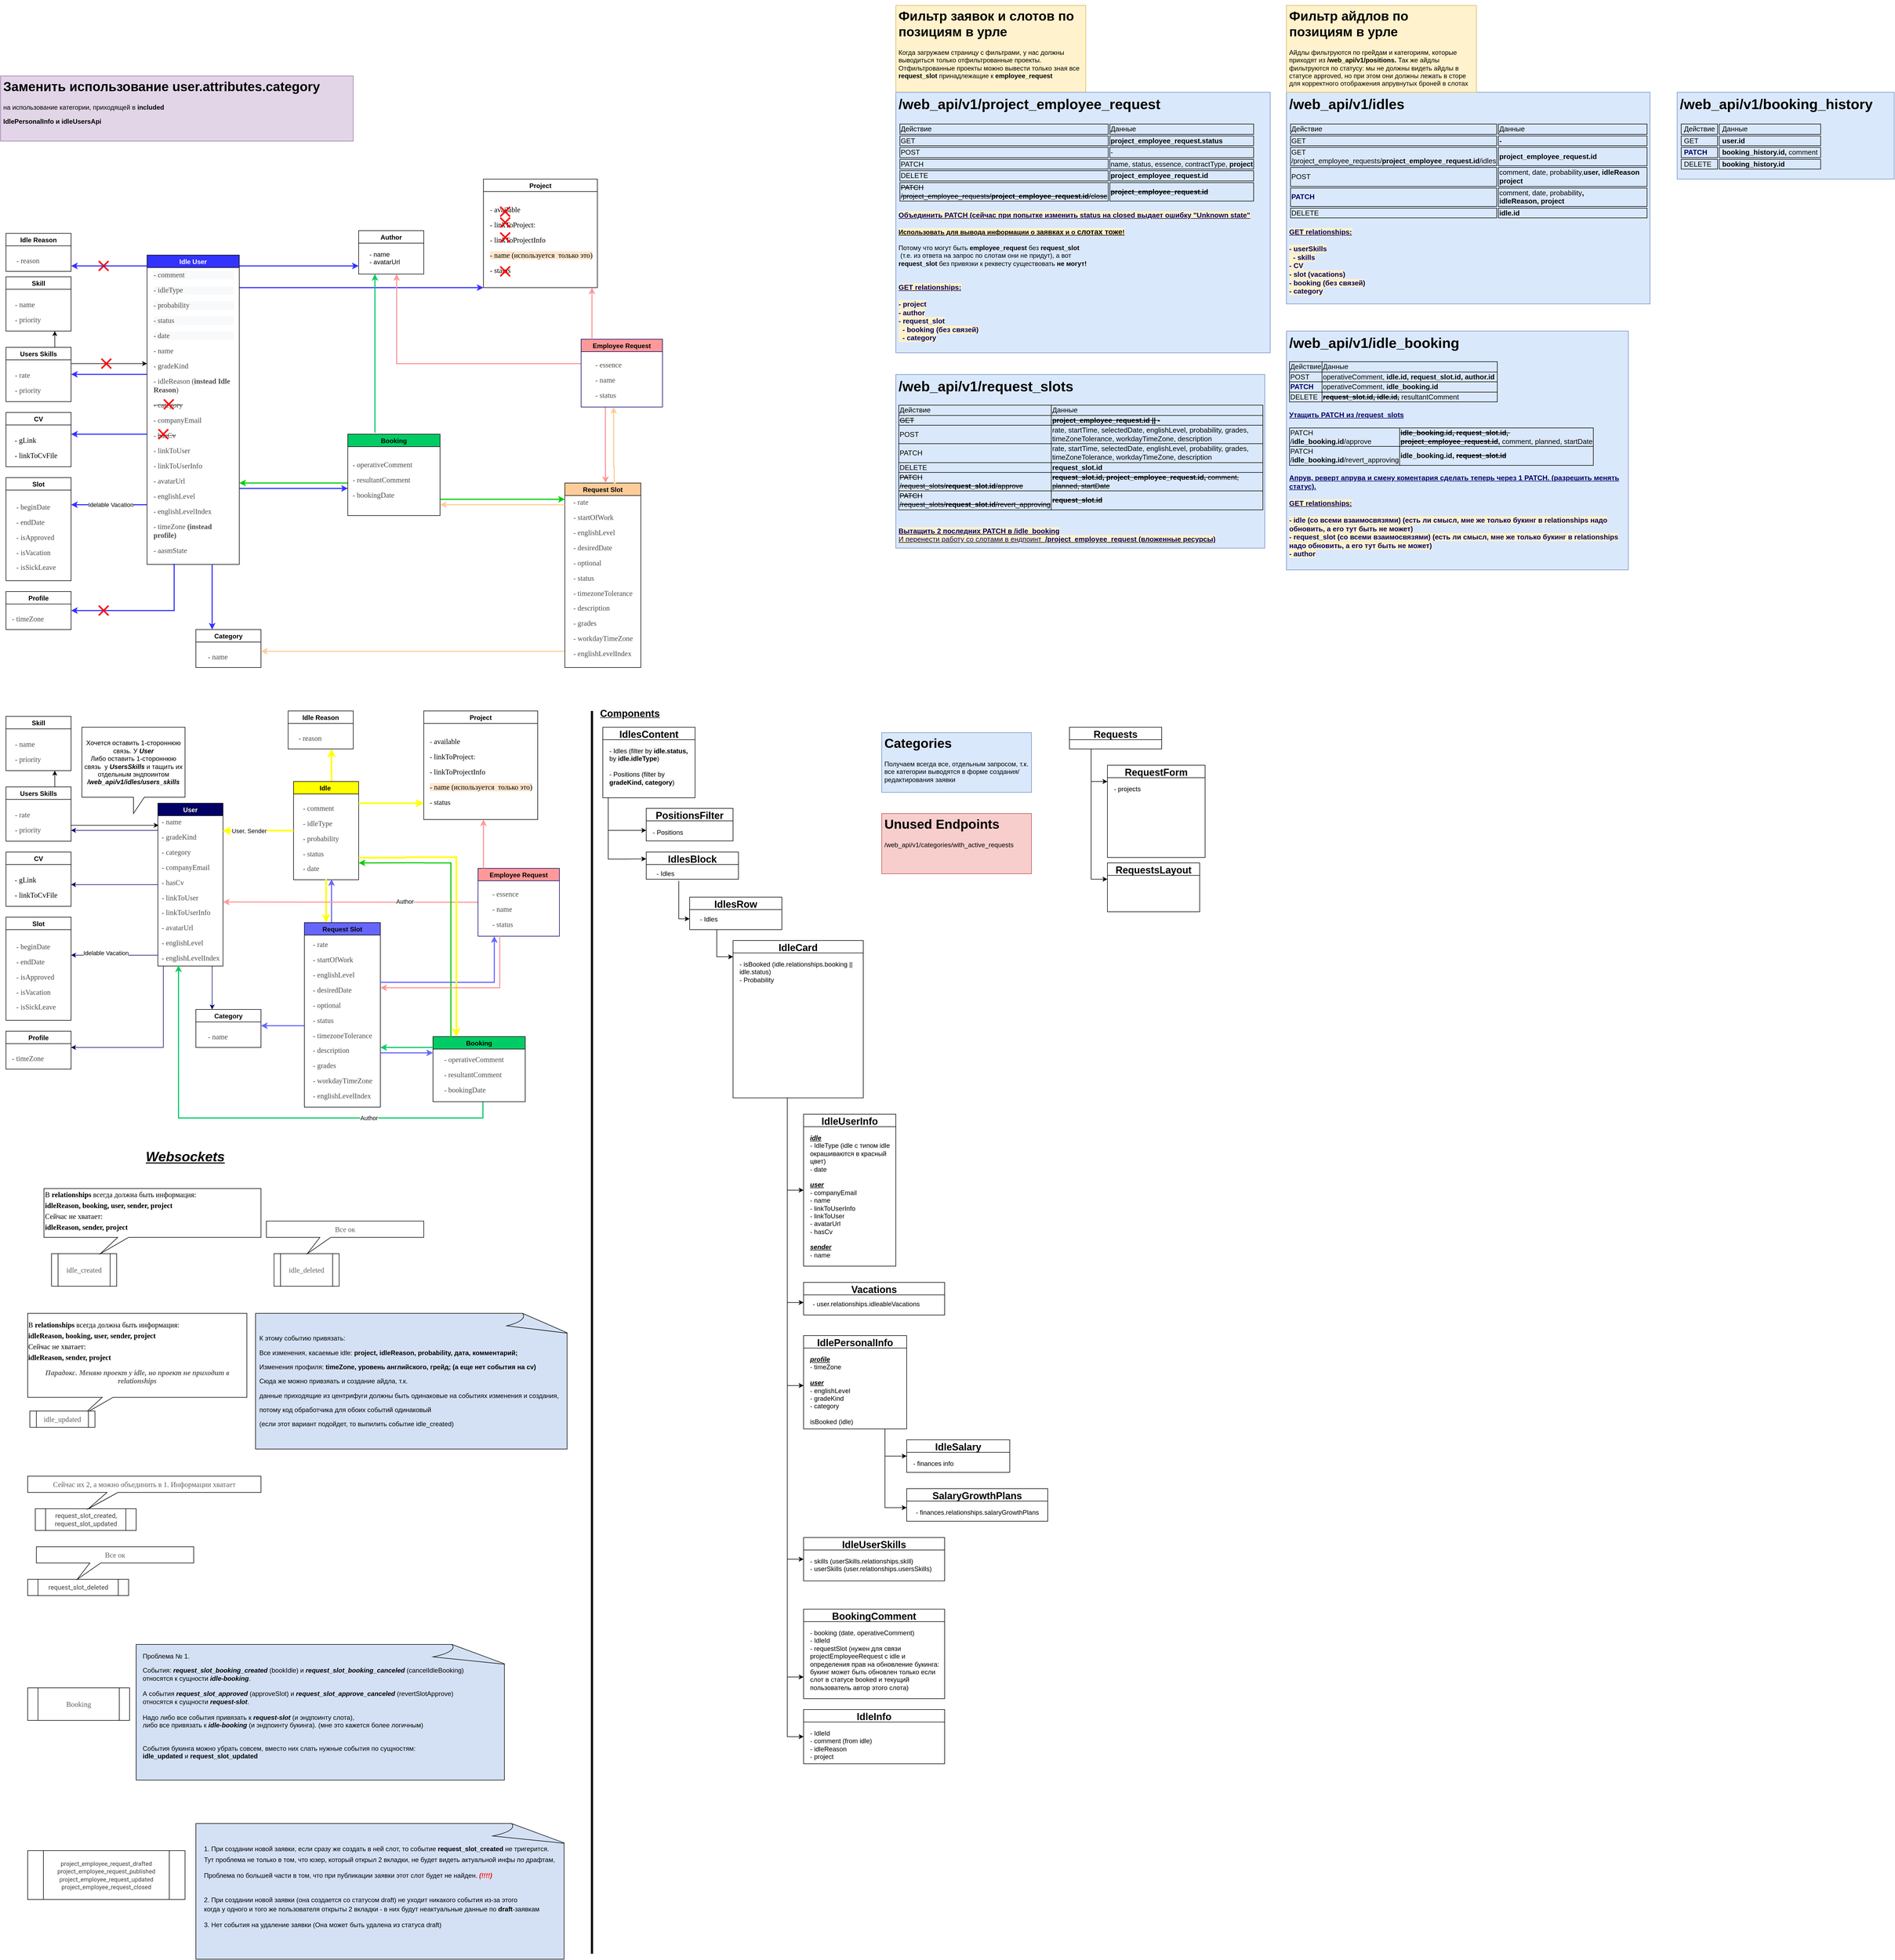 <mxfile version="20.0.1" type="github">
  <diagram id="2lmbKR_MvFjQ50chhQV9" name="Page-1">
    <mxGraphModel dx="2062" dy="3401" grid="1" gridSize="10" guides="1" tooltips="1" connect="1" arrows="1" fold="1" page="1" pageScale="1" pageWidth="1654" pageHeight="2336" math="0" shadow="0">
      <root>
        <mxCell id="0" />
        <mxCell id="1" parent="0" />
        <mxCell id="nJEN34YKC323t9ce6qK3-70" value="" style="group" parent="1" vertex="1" connectable="0">
          <mxGeometry x="110" y="890" width="404" height="190" as="geometry" />
        </mxCell>
        <mxCell id="nJEN34YKC323t9ce6qK3-68" value="&lt;span style=&quot;font-family: noto_regular; color: rgb(96, 96, 96); font-size: 10pt;&quot;&gt;idle_created&lt;/span&gt;" style="shape=process;whiteSpace=wrap;html=1;backgroundOutline=1;" parent="nJEN34YKC323t9ce6qK3-70" vertex="1">
          <mxGeometry x="14" y="130" width="120" height="60" as="geometry" />
        </mxCell>
        <mxCell id="tkmLwhK-yC8izoVJGvFW-4" value="&lt;p style=&quot;line-height: 0;&quot;&gt;&lt;font face=&quot;noto_regular&quot;&gt;&lt;span style=&quot;font-size: 13.333px;&quot;&gt;В &lt;b style=&quot;&quot;&gt;relationships &lt;/b&gt;всегда должна быть информация:&amp;nbsp;&lt;/span&gt;&lt;/font&gt;&lt;/p&gt;&lt;p&gt;&lt;font face=&quot;noto_regular&quot;&gt;&lt;span style=&quot;font-size: 13.333px;&quot;&gt;&lt;b style=&quot;&quot;&gt;idleReason, booking, user, sender, project&lt;/b&gt;&lt;/span&gt;&lt;/font&gt;&lt;/p&gt;&lt;p style=&quot;line-height: 0;&quot;&gt;&lt;font face=&quot;noto_regular&quot;&gt;&lt;span style=&quot;font-size: 13.333px;&quot;&gt;Сейчас не хватает:&amp;nbsp;&lt;/span&gt;&lt;/font&gt;&lt;/p&gt;&lt;p&gt;&lt;font face=&quot;noto_regular&quot;&gt;&lt;span style=&quot;font-size: 13.333px;&quot;&gt;&lt;b&gt;idleReason, sender, project&lt;/b&gt;&lt;/span&gt;&lt;/font&gt;&lt;/p&gt;" style="shape=callout;whiteSpace=wrap;html=1;perimeter=calloutPerimeter;size=30;position=0.34;position2=0.26;base=20;align=left;" parent="nJEN34YKC323t9ce6qK3-70" vertex="1">
          <mxGeometry y="10" width="400" height="120" as="geometry" />
        </mxCell>
        <mxCell id="nJEN34YKC323t9ce6qK3-74" value="" style="group" parent="1" vertex="1" connectable="0">
          <mxGeometry x="70" y="1130" width="1240" height="270" as="geometry" />
        </mxCell>
        <mxCell id="nJEN34YKC323t9ce6qK3-71" value="" style="group" parent="nJEN34YKC323t9ce6qK3-74" vertex="1" connectable="0">
          <mxGeometry width="1240" height="270" as="geometry" />
        </mxCell>
        <mxCell id="nJEN34YKC323t9ce6qK3-80" value="" style="group;fillColor=none;" parent="nJEN34YKC323t9ce6qK3-71" vertex="1" connectable="0">
          <mxGeometry x="10" width="1000" height="265" as="geometry" />
        </mxCell>
        <mxCell id="nJEN34YKC323t9ce6qK3-73" value="&lt;p style=&quot;text-align: left; line-height: 0;&quot;&gt;&lt;font face=&quot;noto_regular&quot;&gt;&lt;span style=&quot;font-size: 13.333px;&quot;&gt;В&amp;nbsp;&lt;b&gt;relationships&amp;nbsp;&lt;/b&gt;всегда должна быть информация:&amp;nbsp;&lt;/span&gt;&lt;/font&gt;&lt;/p&gt;&lt;p style=&quot;text-align: left;&quot;&gt;&lt;font face=&quot;noto_regular&quot;&gt;&lt;span style=&quot;font-size: 13.333px;&quot;&gt;&lt;b&gt;idleReason, booking, user, sender, project&lt;/b&gt;&lt;/span&gt;&lt;/font&gt;&lt;/p&gt;&lt;p style=&quot;text-align: left; line-height: 0;&quot;&gt;&lt;font face=&quot;noto_regular&quot;&gt;&lt;span style=&quot;font-size: 13.333px;&quot;&gt;Сейчас не хватает:&amp;nbsp;&lt;/span&gt;&lt;/font&gt;&lt;/p&gt;&lt;p style=&quot;text-align: left;&quot;&gt;&lt;font face=&quot;noto_regular&quot;&gt;&lt;span style=&quot;font-size: 13.333px;&quot;&gt;&lt;b&gt;idleReason, sender, project&lt;/b&gt;&lt;/span&gt;&lt;/font&gt;&lt;/p&gt;&lt;p&gt;&lt;strong style=&quot;font-family: noto_regular; color: rgb(96, 96, 96); font-size: 10pt;&quot;&gt;&lt;/strong&gt;&lt;/p&gt;&lt;p&gt;&lt;strong style=&quot;font-family: noto_regular; color: rgb(96, 96, 96); font-size: 10pt;&quot;&gt;&lt;em&gt;Парадокс. Меняю проект у idle, но проект не приходит в relationships&lt;/em&gt;&lt;/strong&gt;&lt;/p&gt;" style="shape=callout;whiteSpace=wrap;html=1;perimeter=calloutPerimeter;size=30;position=0.34;position2=0.26;base=20;" parent="nJEN34YKC323t9ce6qK3-80" vertex="1">
          <mxGeometry width="404" height="184.74" as="geometry" />
        </mxCell>
        <mxCell id="nJEN34YKC323t9ce6qK3-79" value="" style="group;fillColor=none;" parent="nJEN34YKC323t9ce6qK3-80" vertex="1" connectable="0">
          <mxGeometry x="420" width="580" height="265" as="geometry" />
        </mxCell>
        <mxCell id="nJEN34YKC323t9ce6qK3-78" value="" style="whiteSpace=wrap;html=1;shape=mxgraph.basic.document;fillColor=#D4E1F5;" parent="nJEN34YKC323t9ce6qK3-79" vertex="1">
          <mxGeometry width="580" height="250" as="geometry" />
        </mxCell>
        <mxCell id="nJEN34YKC323t9ce6qK3-77" value="&lt;p data-pm-slice=&quot;1 1 []&quot;&gt;К этому событию привязать:&lt;/p&gt;&lt;p&gt;Все изменения, касаемые idle:&lt;b&gt;&amp;nbsp;&lt;span style=&quot;background-color: initial;&quot;&gt;project, idleReason, probability, дата, комментарий;&lt;/span&gt;&lt;/b&gt;&lt;/p&gt;&lt;p&gt;Изменения профиля:&amp;nbsp;&lt;span style=&quot;background-color: initial;&quot;&gt;&lt;b&gt;timeZone, уровень английского, грейд; (а еще нет события на cv)&lt;/b&gt;&lt;/span&gt;&lt;/p&gt;&lt;p&gt;Сюда же можно привзяать и создание айдла, т.к.&amp;nbsp;&lt;/p&gt;&lt;p&gt;данные приходящие из центрифуги должны быть одинаковые на событиях изменения и создания,&amp;nbsp;&lt;/p&gt;&lt;p&gt;потому код обработчика для обоих событий одинаковый&amp;nbsp;&lt;/p&gt;&lt;p&gt;(если этот вариант подойдет, то выпилить событие idle_created)&lt;/p&gt;" style="text;html=1;resizable=0;autosize=1;align=left;verticalAlign=middle;points=[];fillColor=none;strokeColor=none;rounded=0;" parent="nJEN34YKC323t9ce6qK3-79" vertex="1">
          <mxGeometry x="5" y="25" width="570" height="200" as="geometry" />
        </mxCell>
        <mxCell id="nJEN34YKC323t9ce6qK3-72" value="&lt;span style=&quot;font-family: noto_regular; color: rgb(96, 96, 96); font-size: 10pt;&quot;&gt;idle_updated&lt;/span&gt;" style="shape=process;whiteSpace=wrap;html=1;backgroundOutline=1;" parent="nJEN34YKC323t9ce6qK3-74" vertex="1">
          <mxGeometry x="14" y="180" width="120" height="30" as="geometry" />
        </mxCell>
        <mxCell id="KdFnmtoDV9TNqlVpZlvo-9" value="" style="group;fillColor=none;" parent="1" vertex="1" connectable="0">
          <mxGeometry x="80" y="1430" width="1080" height="570" as="geometry" />
        </mxCell>
        <mxCell id="KdFnmtoDV9TNqlVpZlvo-32" value="&lt;font style=&quot;font-size: 12px;&quot;&gt;&lt;span style=&quot;color: rgb(66, 66, 66); font-family: Roboto, sans-serif; text-align: start; background-color: rgb(255, 255, 255);&quot;&gt;request_slot_created,&lt;br&gt;&lt;/span&gt;&lt;span style=&quot;color: rgb(66, 66, 66); font-family: Roboto, sans-serif; text-align: start; background-color: rgb(255, 255, 255);&quot;&gt;request_slot_updated&lt;/span&gt;&lt;/font&gt;" style="shape=process;whiteSpace=wrap;html=1;backgroundOutline=1;" parent="KdFnmtoDV9TNqlVpZlvo-9" vertex="1">
          <mxGeometry x="14" y="60" width="186" height="40" as="geometry" />
        </mxCell>
        <mxCell id="KdFnmtoDV9TNqlVpZlvo-33" value="&lt;p&gt;&lt;font face=&quot;noto_regular&quot; color=&quot;#606060&quot;&gt;&lt;span style=&quot;font-size: 13.333px;&quot;&gt;Сейчас их 2, а можно объединить в 1. Информации хватает&lt;/span&gt;&lt;/font&gt;&lt;/p&gt;" style="shape=callout;whiteSpace=wrap;html=1;perimeter=calloutPerimeter;size=30;position=0.34;position2=0.26;base=20;" parent="KdFnmtoDV9TNqlVpZlvo-9" vertex="1">
          <mxGeometry width="430" height="60" as="geometry" />
        </mxCell>
        <mxCell id="KdFnmtoDV9TNqlVpZlvo-35" value="" style="group" parent="KdFnmtoDV9TNqlVpZlvo-9" vertex="1" connectable="0">
          <mxGeometry x="220" y="60" width="404" height="190" as="geometry" />
        </mxCell>
        <mxCell id="KdFnmtoDV9TNqlVpZlvo-36" value="&lt;span style=&quot;color: rgb(66, 66, 66); font-family: Roboto, sans-serif; text-align: start; background-color: rgb(255, 255, 255);&quot;&gt;request_slot_deleted&lt;/span&gt;" style="shape=process;whiteSpace=wrap;html=1;backgroundOutline=1;" parent="KdFnmtoDV9TNqlVpZlvo-35" vertex="1">
          <mxGeometry x="-220" y="130" width="186" height="30" as="geometry" />
        </mxCell>
        <mxCell id="KdFnmtoDV9TNqlVpZlvo-37" value="&lt;p&gt;&lt;font face=&quot;noto_regular&quot; color=&quot;#606060&quot;&gt;&lt;span style=&quot;font-size: 13.333px;&quot;&gt;Все ок&lt;/span&gt;&lt;/font&gt;&lt;/p&gt;" style="shape=callout;whiteSpace=wrap;html=1;perimeter=calloutPerimeter;size=30;position=0.34;position2=0.26;base=20;" parent="KdFnmtoDV9TNqlVpZlvo-35" vertex="1">
          <mxGeometry x="-204" y="70" width="290" height="60" as="geometry" />
        </mxCell>
        <mxCell id="tkmLwhK-yC8izoVJGvFW-6" value="" style="group" parent="KdFnmtoDV9TNqlVpZlvo-9" vertex="1" connectable="0">
          <mxGeometry x="-0.001" y="310" width="885.571" height="250" as="geometry" />
        </mxCell>
        <mxCell id="KdFnmtoDV9TNqlVpZlvo-11" value="" style="group;fillColor=none;" parent="tkmLwhK-yC8izoVJGvFW-6" vertex="1" connectable="0">
          <mxGeometry x="200.006" width="685.565" height="250" as="geometry" />
        </mxCell>
        <mxCell id="KdFnmtoDV9TNqlVpZlvo-12" value="" style="whiteSpace=wrap;html=1;shape=mxgraph.basic.document;fillColor=#D4E1F5;" parent="KdFnmtoDV9TNqlVpZlvo-11" vertex="1">
          <mxGeometry width="685.565" height="250" as="geometry" />
        </mxCell>
        <mxCell id="KdFnmtoDV9TNqlVpZlvo-13" value="&lt;p style=&quot;&quot; data-pm-slice=&quot;1 1 []&quot;&gt;&lt;font style=&quot;font-size: 12px;&quot;&gt;Проблема № 1.&lt;/font&gt;&lt;/p&gt;&lt;p style=&quot;&quot; data-pm-slice=&quot;1 1 []&quot;&gt;&lt;/p&gt;&lt;font style=&quot;font-size: 12px;&quot;&gt;&lt;font style=&quot;font-size: 12px;&quot;&gt;События:&amp;nbsp;&lt;i&gt;&lt;b&gt;request_slot_booking_created&lt;/b&gt;&lt;/i&gt; (bookIdle) и&amp;nbsp;&lt;i&gt;&lt;b&gt;request_slot_booking_canceled&lt;/b&gt;&lt;/i&gt; (cancelIdleBooking) &lt;br&gt;относятся к сущности&lt;i&gt;&lt;b&gt; idle-booking&lt;/b&gt;&lt;/i&gt;.&lt;br&gt;&lt;br&gt;А события&amp;nbsp;&lt;/font&gt;&lt;b&gt;&lt;i&gt;request_slot_approved&lt;/i&gt;&lt;/b&gt; (approveSlot) и&amp;nbsp;&lt;i&gt;&lt;b&gt;request_slot_approve_canceled&lt;/b&gt;&lt;/i&gt; (revertSlotApprove) &lt;br&gt;относятся к сущности &lt;i&gt;&lt;b&gt;request-slot&lt;/b&gt;&lt;/i&gt;. &lt;br&gt;&lt;br&gt;Надо либо все события привязать к&amp;nbsp;&lt;b style=&quot;font-style: italic;&quot;&gt;request-slot &lt;/b&gt;(и эндпоинту слота),&lt;br&gt;либо все привязать к&amp;nbsp;&lt;i&gt;&lt;b&gt;idle-booking&amp;nbsp;&lt;/b&gt;&lt;/i&gt;(и эндпоинту букинга). (мне это кажется более логичным)&lt;br&gt;&lt;br&gt;&lt;br&gt;События букинга можно убрать совсем, вместо них слать нужные события по сущностям: &lt;br&gt;&lt;b&gt;idle_updated&lt;/b&gt; и &lt;b&gt;request_slot_updated&lt;/b&gt;&lt;br&gt;&lt;br&gt;&lt;/font&gt;" style="text;html=1;resizable=0;autosize=1;align=left;verticalAlign=middle;points=[];fillColor=none;strokeColor=none;rounded=0;" parent="KdFnmtoDV9TNqlVpZlvo-11" vertex="1">
          <mxGeometry x="9.997" width="610" height="230" as="geometry" />
        </mxCell>
        <mxCell id="KdFnmtoDV9TNqlVpZlvo-8" value="&lt;span style=&quot;font-family: noto_regular; color: rgb(96, 96, 96); font-size: 10pt;&quot;&gt;Booking&lt;/span&gt;" style="shape=process;whiteSpace=wrap;html=1;backgroundOutline=1;" parent="tkmLwhK-yC8izoVJGvFW-6" vertex="1">
          <mxGeometry y="80" width="187.826" height="60" as="geometry" />
        </mxCell>
        <mxCell id="KdFnmtoDV9TNqlVpZlvo-29" value="&lt;span style=&quot;color: rgb(96, 96, 96); font-family: noto_regular; font-size: 13.333px;&quot;&gt;idle_deleted&lt;/span&gt;" style="shape=process;whiteSpace=wrap;html=1;backgroundOutline=1;" parent="1" vertex="1">
          <mxGeometry x="534" y="1020" width="120" height="60" as="geometry" />
        </mxCell>
        <mxCell id="KdFnmtoDV9TNqlVpZlvo-30" value="&lt;p&gt;&lt;font face=&quot;noto_regular&quot; color=&quot;#606060&quot;&gt;&lt;span style=&quot;font-size: 13.333px;&quot;&gt;Все ок&lt;/span&gt;&lt;/font&gt;&lt;/p&gt;" style="shape=callout;whiteSpace=wrap;html=1;perimeter=calloutPerimeter;size=30;position=0.34;position2=0.26;base=20;" parent="1" vertex="1">
          <mxGeometry x="520" y="960" width="290" height="60" as="geometry" />
        </mxCell>
        <mxCell id="tkmLwhK-yC8izoVJGvFW-1" value="&lt;font style=&quot;font-size: 25px;&quot;&gt;&lt;i&gt;&lt;b&gt;&lt;u&gt;Websockets&lt;/u&gt;&lt;/b&gt;&lt;/i&gt;&lt;/font&gt;" style="text;html=1;align=center;verticalAlign=middle;resizable=0;points=[];autosize=1;strokeColor=none;fillColor=none;" parent="1" vertex="1">
          <mxGeometry x="290" y="830" width="160" height="20" as="geometry" />
        </mxCell>
        <mxCell id="tkmLwhK-yC8izoVJGvFW-7" value="&lt;font style=&quot;font-size: 11px;&quot;&gt;&lt;span style=&quot;color: rgb(66, 66, 66); font-family: Roboto, sans-serif; text-align: start; background-color: rgb(255, 255, 255);&quot;&gt;&lt;font style=&quot;font-size: 11px;&quot;&gt;project_employee_request_drafted&lt;br&gt;&lt;/font&gt;&lt;/span&gt;&lt;span style=&quot;color: rgb(66, 66, 66); font-family: Roboto, sans-serif; text-align: start; background-color: rgb(255, 255, 255);&quot;&gt;project_employee_request_published&lt;br&gt;&lt;/span&gt;&lt;span style=&quot;color: rgb(66, 66, 66); font-family: Roboto, sans-serif; text-align: start; background-color: rgb(255, 255, 255);&quot;&gt;project_employee_request_updated&lt;br&gt;&lt;/span&gt;&lt;span style=&quot;color: rgb(66, 66, 66); font-family: Roboto, sans-serif; text-align: start; background-color: rgb(255, 255, 255);&quot;&gt;project_employee_request_closed&lt;/span&gt;&lt;/font&gt;&lt;span style=&quot;color: rgb(66, 66, 66); font-family: Roboto, sans-serif; text-align: start; background-color: rgb(255, 255, 255);&quot;&gt;&lt;font style=&quot;font-size: 12px;&quot;&gt;&lt;br&gt;&lt;/font&gt;&lt;/span&gt;" style="shape=process;whiteSpace=wrap;html=1;backgroundOutline=1;" parent="1" vertex="1">
          <mxGeometry x="80" y="2120" width="290" height="90" as="geometry" />
        </mxCell>
        <mxCell id="tkmLwhK-yC8izoVJGvFW-9" value="" style="group;fillColor=none;" parent="1" vertex="1" connectable="0">
          <mxGeometry x="390.005" y="2070" width="685.565" height="250" as="geometry" />
        </mxCell>
        <mxCell id="tkmLwhK-yC8izoVJGvFW-10" value="" style="whiteSpace=wrap;html=1;shape=mxgraph.basic.document;fillColor=#D4E1F5;" parent="tkmLwhK-yC8izoVJGvFW-9" vertex="1">
          <mxGeometry width="685.565" height="250" as="geometry" />
        </mxCell>
        <mxCell id="tkmLwhK-yC8izoVJGvFW-11" value="&lt;p style=&quot;line-height: 0;&quot;&gt;1. При создании новой заявки, если сразу же создать в ней слот, то событие &lt;b&gt;request_slot_created&lt;/b&gt; не тригерится.&amp;nbsp;&lt;/p&gt;&lt;p style=&quot;line-height: 1.4;&quot;&gt;Тут проблема не только в том, что юзер, который открыл 2 вкладки, не будет видеть актуальной инфы по драфтам,&lt;/p&gt;&lt;p style=&quot;line-height: 1.4;&quot;&gt;Проблема по большей части в том, что при публикации заявки этот слот будет не найден. &lt;font color=&quot;#ff0303&quot;&gt;&lt;b&gt;&lt;i&gt;(!!!!)&lt;/i&gt;&lt;/b&gt;&lt;/font&gt;&lt;/p&gt;&lt;p style=&quot;line-height: 1.4;&quot;&gt;&amp;nbsp;&amp;nbsp;&lt;br&gt;2. При создании новой заявки (она создается со статусом draft) не уходит никакого события из-за этого &lt;br&gt;когда у одного и того же пользователя открыты 2 вкладки - в них будут неактуальные данные по &lt;b&gt;draft&lt;/b&gt;-заявкам&amp;nbsp;&lt;/p&gt;&lt;p style=&quot;line-height: 1.4;&quot;&gt;3. Нет события на удаление заявки (Она может быть удалена из статуса draft)&lt;/p&gt;&lt;p style=&quot;line-height: 1.4;&quot;&gt;&lt;br&gt;&lt;/p&gt;" style="text;html=1;resizable=0;autosize=1;align=left;verticalAlign=middle;points=[];fillColor=none;strokeColor=none;rounded=0;" parent="tkmLwhK-yC8izoVJGvFW-9" vertex="1">
          <mxGeometry x="12.787" y="30" width="660" height="210" as="geometry" />
        </mxCell>
        <mxCell id="pdKWmEIjTugVtjs6arko-1" value="" style="endArrow=none;html=1;rounded=0;strokeWidth=4;" parent="1" edge="1">
          <mxGeometry width="50" height="50" relative="1" as="geometry">
            <mxPoint x="1120" y="2310" as="sourcePoint" />
            <mxPoint x="1120" y="20" as="targetPoint" />
          </mxGeometry>
        </mxCell>
        <mxCell id="pdKWmEIjTugVtjs6arko-2" value="Components" style="text;html=1;strokeColor=none;fillColor=none;align=center;verticalAlign=middle;whiteSpace=wrap;rounded=0;fontSize=18;fontStyle=5" parent="1" vertex="1">
          <mxGeometry x="1160" y="10" width="60" height="30" as="geometry" />
        </mxCell>
        <mxCell id="pdKWmEIjTugVtjs6arko-17" value="" style="edgeStyle=orthogonalEdgeStyle;rounded=0;orthogonalLoop=1;jettySize=auto;html=1;fontSize=12;strokeWidth=1;entryX=0;entryY=0.25;entryDx=0;entryDy=0;" parent="1" source="pdKWmEIjTugVtjs6arko-5" target="pdKWmEIjTugVtjs6arko-18" edge="1">
          <mxGeometry relative="1" as="geometry">
            <mxPoint x="1180" y="300" as="targetPoint" />
            <Array as="points">
              <mxPoint x="1150" y="293" />
              <mxPoint x="1180" y="293" />
            </Array>
          </mxGeometry>
        </mxCell>
        <mxCell id="pdKWmEIjTugVtjs6arko-21" style="edgeStyle=orthogonalEdgeStyle;rounded=0;orthogonalLoop=1;jettySize=auto;html=1;fontSize=12;strokeWidth=1;" parent="1" source="pdKWmEIjTugVtjs6arko-5" edge="1">
          <mxGeometry relative="1" as="geometry">
            <mxPoint x="1220" y="240" as="targetPoint" />
            <Array as="points">
              <mxPoint x="1150" y="240" />
              <mxPoint x="1180" y="240" />
            </Array>
          </mxGeometry>
        </mxCell>
        <mxCell id="pdKWmEIjTugVtjs6arko-5" value="IdlesContent" style="swimlane;fontSize=18;" parent="1" vertex="1">
          <mxGeometry x="1140" y="50" width="170" height="130" as="geometry" />
        </mxCell>
        <mxCell id="pdKWmEIjTugVtjs6arko-8" value="&lt;span style=&quot;color: rgb(0, 0, 0); font-family: Helvetica; font-size: 12px; font-style: normal; font-variant-ligatures: normal; font-variant-caps: normal; font-weight: 400; letter-spacing: normal; orphans: 2; text-indent: 0px; text-transform: none; widows: 2; word-spacing: 0px; -webkit-text-stroke-width: 0px; background-color: rgb(248, 249, 250); text-decoration-thickness: initial; text-decoration-style: initial; text-decoration-color: initial; float: none; display: inline !important;&quot;&gt;- Idles (filter by &lt;/span&gt;&lt;span style=&quot;color: rgb(0, 0, 0); font-family: Helvetica; font-size: 12px; font-style: normal; font-variant-ligatures: normal; font-variant-caps: normal; letter-spacing: normal; orphans: 2; text-indent: 0px; text-transform: none; widows: 2; word-spacing: 0px; -webkit-text-stroke-width: 0px; background-color: rgb(248, 249, 250); text-decoration-thickness: initial; text-decoration-style: initial; text-decoration-color: initial; float: none; display: inline !important;&quot;&gt;&lt;b&gt;idle.status, &lt;/b&gt;by&lt;b&gt; idle.idleType&lt;/b&gt;&lt;/span&gt;&lt;span style=&quot;color: rgb(0, 0, 0); font-family: Helvetica; font-size: 12px; font-style: normal; font-variant-ligatures: normal; font-variant-caps: normal; font-weight: 400; letter-spacing: normal; orphans: 2; text-indent: 0px; text-transform: none; widows: 2; word-spacing: 0px; -webkit-text-stroke-width: 0px; background-color: rgb(248, 249, 250); text-decoration-thickness: initial; text-decoration-style: initial; text-decoration-color: initial; float: none; display: inline !important;&quot;&gt;)&lt;br&gt;&lt;/span&gt;&lt;br style=&quot;color: rgb(0, 0, 0); font-family: Helvetica; font-size: 12px; font-style: normal; font-variant-ligatures: normal; font-variant-caps: normal; font-weight: 400; letter-spacing: normal; orphans: 2; text-indent: 0px; text-transform: none; widows: 2; word-spacing: 0px; -webkit-text-stroke-width: 0px; background-color: rgb(248, 249, 250); text-decoration-thickness: initial; text-decoration-style: initial; text-decoration-color: initial;&quot;&gt;&lt;span style=&quot;color: rgb(0, 0, 0); font-family: Helvetica; font-size: 12px; font-style: normal; font-variant-ligatures: normal; font-variant-caps: normal; font-weight: 400; letter-spacing: normal; orphans: 2; text-indent: 0px; text-transform: none; widows: 2; word-spacing: 0px; -webkit-text-stroke-width: 0px; background-color: rgb(248, 249, 250); text-decoration-thickness: initial; text-decoration-style: initial; text-decoration-color: initial;&quot;&gt;- Positions (filter by &lt;/span&gt;&lt;span style=&quot;color: rgb(0, 0, 0); font-family: Helvetica; font-size: 12px; font-style: normal; font-variant-ligatures: normal; font-variant-caps: normal; letter-spacing: normal; orphans: 2; text-indent: 0px; text-transform: none; widows: 2; word-spacing: 0px; -webkit-text-stroke-width: 0px; background-color: rgb(248, 249, 250); text-decoration-thickness: initial; text-decoration-style: initial; text-decoration-color: initial;&quot;&gt;&lt;b&gt;gradeKind, category&lt;/b&gt;&lt;/span&gt;&lt;span style=&quot;color: rgb(0, 0, 0); font-family: Helvetica; font-size: 12px; font-style: normal; font-variant-ligatures: normal; font-variant-caps: normal; font-weight: 400; letter-spacing: normal; orphans: 2; text-indent: 0px; text-transform: none; widows: 2; word-spacing: 0px; -webkit-text-stroke-width: 0px; background-color: rgb(248, 249, 250); text-decoration-thickness: initial; text-decoration-style: initial; text-decoration-color: initial;&quot;&gt;)&lt;/span&gt;" style="text;html=1;strokeColor=none;fillColor=none;align=left;verticalAlign=top;whiteSpace=wrap;rounded=0;fontSize=12;" parent="pdKWmEIjTugVtjs6arko-5" vertex="1">
          <mxGeometry x="10" y="30" width="150" height="90" as="geometry" />
        </mxCell>
        <mxCell id="pdKWmEIjTugVtjs6arko-9" value="PositionsFilter" style="swimlane;fontSize=18;" parent="1" vertex="1">
          <mxGeometry x="1220" y="199.5" width="160" height="60" as="geometry" />
        </mxCell>
        <mxCell id="pdKWmEIjTugVtjs6arko-10" value="- Positions" style="text;html=1;strokeColor=none;fillColor=none;align=left;verticalAlign=top;whiteSpace=wrap;rounded=0;fontSize=12;" parent="pdKWmEIjTugVtjs6arko-9" vertex="1">
          <mxGeometry x="10" y="30" width="120" height="30" as="geometry" />
        </mxCell>
        <mxCell id="pdKWmEIjTugVtjs6arko-25" style="edgeStyle=orthogonalEdgeStyle;rounded=0;orthogonalLoop=1;jettySize=auto;html=1;fontSize=12;strokeWidth=1;" parent="1" edge="1">
          <mxGeometry relative="1" as="geometry">
            <mxPoint x="1300" y="403" as="targetPoint" />
            <Array as="points">
              <mxPoint x="1280" y="403" />
            </Array>
            <mxPoint x="1280" y="333" as="sourcePoint" />
          </mxGeometry>
        </mxCell>
        <mxCell id="pdKWmEIjTugVtjs6arko-18" value="IdlesBlock" style="swimlane;fontSize=18;" parent="1" vertex="1">
          <mxGeometry x="1220" y="280" width="170" height="50" as="geometry" />
        </mxCell>
        <mxCell id="pdKWmEIjTugVtjs6arko-24" value="- Idles" style="text;html=1;align=center;verticalAlign=middle;resizable=0;points=[];autosize=1;strokeColor=none;fillColor=none;fontSize=12;" parent="pdKWmEIjTugVtjs6arko-18" vertex="1">
          <mxGeometry x="10" y="30" width="50" height="20" as="geometry" />
        </mxCell>
        <mxCell id="pdKWmEIjTugVtjs6arko-30" style="edgeStyle=orthogonalEdgeStyle;rounded=0;orthogonalLoop=1;jettySize=auto;html=1;exitX=0.75;exitY=1;exitDx=0;exitDy=0;fontSize=12;strokeWidth=1;" parent="1" edge="1">
          <mxGeometry relative="1" as="geometry">
            <mxPoint x="1380" y="473" as="targetPoint" />
            <Array as="points">
              <mxPoint x="1350" y="423" />
              <mxPoint x="1350" y="473" />
              <mxPoint x="1380" y="473" />
            </Array>
            <mxPoint x="1457.5" y="423" as="sourcePoint" />
          </mxGeometry>
        </mxCell>
        <mxCell id="pdKWmEIjTugVtjs6arko-22" value="IdlesRow" style="swimlane;fontSize=18;" parent="1" vertex="1">
          <mxGeometry x="1300" y="363" width="170" height="60" as="geometry" />
        </mxCell>
        <mxCell id="pdKWmEIjTugVtjs6arko-27" value="- Idles" style="text;html=1;align=center;verticalAlign=middle;resizable=0;points=[];autosize=1;strokeColor=none;fillColor=none;fontSize=12;" parent="pdKWmEIjTugVtjs6arko-22" vertex="1">
          <mxGeometry x="10" y="31" width="50" height="20" as="geometry" />
        </mxCell>
        <mxCell id="pdKWmEIjTugVtjs6arko-34" style="edgeStyle=orthogonalEdgeStyle;rounded=0;orthogonalLoop=1;jettySize=auto;html=1;fontSize=12;strokeWidth=1;entryX=0;entryY=0.5;entryDx=0;entryDy=0;" parent="1" source="pdKWmEIjTugVtjs6arko-28" target="pdKWmEIjTugVtjs6arko-32" edge="1">
          <mxGeometry relative="1" as="geometry">
            <mxPoint x="1430" y="793" as="targetPoint" />
            <Array as="points">
              <mxPoint x="1480" y="903" />
            </Array>
          </mxGeometry>
        </mxCell>
        <mxCell id="pdKWmEIjTugVtjs6arko-39" style="edgeStyle=orthogonalEdgeStyle;rounded=0;orthogonalLoop=1;jettySize=auto;html=1;fontSize=12;strokeWidth=1;" parent="1" source="pdKWmEIjTugVtjs6arko-28" edge="1">
          <mxGeometry relative="1" as="geometry">
            <mxPoint x="1510" y="1110" as="targetPoint" />
            <Array as="points">
              <mxPoint x="1480" y="1110" />
            </Array>
          </mxGeometry>
        </mxCell>
        <mxCell id="_YvVlBfhyLpRy7gvRgNM-6" style="edgeStyle=orthogonalEdgeStyle;rounded=0;orthogonalLoop=1;jettySize=auto;html=1;" parent="1" source="pdKWmEIjTugVtjs6arko-28" edge="1">
          <mxGeometry relative="1" as="geometry">
            <mxPoint x="1510" y="1800" as="targetPoint" />
            <Array as="points">
              <mxPoint x="1480" y="1800" />
              <mxPoint x="1510" y="1800" />
            </Array>
          </mxGeometry>
        </mxCell>
        <mxCell id="_YvVlBfhyLpRy7gvRgNM-10" style="edgeStyle=orthogonalEdgeStyle;rounded=0;orthogonalLoop=1;jettySize=auto;html=1;entryX=0;entryY=0.5;entryDx=0;entryDy=0;" parent="1" source="pdKWmEIjTugVtjs6arko-28" target="_YvVlBfhyLpRy7gvRgNM-8" edge="1">
          <mxGeometry relative="1" as="geometry">
            <mxPoint x="1510" y="1961.379" as="targetPoint" />
            <Array as="points">
              <mxPoint x="1480" y="1910" />
            </Array>
          </mxGeometry>
        </mxCell>
        <mxCell id="pdKWmEIjTugVtjs6arko-28" value="IdleCard" style="swimlane;fontSize=18;" parent="1" vertex="1">
          <mxGeometry x="1380" y="443" width="240" height="290" as="geometry" />
        </mxCell>
        <mxCell id="pdKWmEIjTugVtjs6arko-31" value="- isBooked (idle.relationships.booking || idle.status)&lt;br&gt;- Probability" style="text;html=1;strokeColor=none;fillColor=none;align=left;verticalAlign=top;whiteSpace=wrap;rounded=0;fontSize=12;" parent="1" vertex="1">
          <mxGeometry x="1390" y="473" width="220" height="250" as="geometry" />
        </mxCell>
        <mxCell id="pdKWmEIjTugVtjs6arko-32" value="IdleUserInfo" style="swimlane;fontSize=18;" parent="1" vertex="1">
          <mxGeometry x="1510" y="763" width="170" height="280" as="geometry" />
        </mxCell>
        <mxCell id="pdKWmEIjTugVtjs6arko-35" value="&lt;i&gt;&lt;b&gt;&lt;u&gt;idle&lt;/u&gt;&lt;/b&gt;&lt;/i&gt;&lt;br&gt;- IdleType (idle с типом idle окрашиваются в красный цвет)&lt;br&gt;- date&lt;br&gt;&lt;i&gt;&lt;b&gt;&lt;u&gt;&lt;br&gt;user &lt;/u&gt;&lt;/b&gt;&lt;/i&gt;&lt;br&gt;- companyEmail&lt;br&gt;- name&lt;br&gt;- linkToUserInfo&lt;br&gt;- linkToUser&lt;br&gt;- avatarUrl&lt;br&gt;- hasCv&lt;br&gt;&lt;br&gt;&lt;i style=&quot;font-weight: bold; text-decoration-line: underline;&quot;&gt;sender&lt;/i&gt;&lt;br&gt;- name" style="text;html=1;strokeColor=none;fillColor=none;align=left;verticalAlign=top;whiteSpace=wrap;rounded=0;fontSize=12;" parent="pdKWmEIjTugVtjs6arko-32" vertex="1">
          <mxGeometry x="10" y="30" width="150" height="240" as="geometry" />
        </mxCell>
        <mxCell id="pdKWmEIjTugVtjs6arko-37" value="Vacations" style="swimlane;fontSize=18;" parent="1" vertex="1">
          <mxGeometry x="1510" y="1073" width="260" height="60" as="geometry" />
        </mxCell>
        <mxCell id="pdKWmEIjTugVtjs6arko-38" value="- user.relationships.idleableVacations" style="text;html=1;align=center;verticalAlign=middle;resizable=0;points=[];autosize=1;strokeColor=none;fillColor=none;fontSize=12;" parent="pdKWmEIjTugVtjs6arko-37" vertex="1">
          <mxGeometry x="10" y="30" width="210" height="20" as="geometry" />
        </mxCell>
        <mxCell id="pdKWmEIjTugVtjs6arko-46" style="edgeStyle=orthogonalEdgeStyle;rounded=0;orthogonalLoop=1;jettySize=auto;html=1;fontSize=12;strokeWidth=1;entryX=0;entryY=0.5;entryDx=0;entryDy=0;" parent="1" target="pdKWmEIjTugVtjs6arko-43" edge="1">
          <mxGeometry relative="1" as="geometry">
            <mxPoint x="1700" y="1633" as="targetPoint" />
            <Array as="points">
              <mxPoint x="1660" y="1393" />
            </Array>
            <mxPoint x="1660" y="1343" as="sourcePoint" />
          </mxGeometry>
        </mxCell>
        <mxCell id="pdKWmEIjTugVtjs6arko-50" style="edgeStyle=orthogonalEdgeStyle;rounded=0;orthogonalLoop=1;jettySize=auto;html=1;entryX=0;entryY=0.75;entryDx=0;entryDy=0;fontSize=12;strokeWidth=1;" parent="1" edge="1">
          <mxGeometry relative="1" as="geometry">
            <Array as="points">
              <mxPoint x="1660" y="1488" />
            </Array>
            <mxPoint x="1660" y="1343" as="sourcePoint" />
            <mxPoint x="1700" y="1488" as="targetPoint" />
          </mxGeometry>
        </mxCell>
        <mxCell id="pdKWmEIjTugVtjs6arko-40" value="IdlePersonalInfo" style="swimlane;fontSize=18;" parent="1" vertex="1">
          <mxGeometry x="1510" y="1171" width="190" height="172" as="geometry" />
        </mxCell>
        <mxCell id="pdKWmEIjTugVtjs6arko-41" value="&lt;i&gt;&lt;b&gt;&lt;u&gt;profile&lt;/u&gt;&lt;/b&gt;&lt;/i&gt;&lt;br&gt;- timeZone&amp;nbsp;&lt;br&gt;&lt;i&gt;&lt;b&gt;&lt;u&gt;&lt;br&gt;user &lt;/u&gt;&lt;/b&gt;&lt;/i&gt;&lt;br&gt;- englishLevel&lt;br&gt;- gradeKind&lt;br&gt;- category&lt;br&gt;&lt;br&gt;isBooked (idle)" style="text;html=1;strokeColor=none;fillColor=none;align=left;verticalAlign=top;whiteSpace=wrap;rounded=0;fontSize=12;" parent="pdKWmEIjTugVtjs6arko-40" vertex="1">
          <mxGeometry x="10" y="30" width="150" height="140" as="geometry" />
        </mxCell>
        <mxCell id="pdKWmEIjTugVtjs6arko-43" value="IdleSalary" style="swimlane;fontSize=18;" parent="1" vertex="1">
          <mxGeometry x="1700" y="1363" width="190" height="60" as="geometry" />
        </mxCell>
        <mxCell id="pdKWmEIjTugVtjs6arko-44" value="- finances info" style="text;html=1;strokeColor=none;fillColor=none;align=left;verticalAlign=top;whiteSpace=wrap;rounded=0;fontSize=12;" parent="pdKWmEIjTugVtjs6arko-43" vertex="1">
          <mxGeometry x="10" y="30" width="150" height="30" as="geometry" />
        </mxCell>
        <mxCell id="pdKWmEIjTugVtjs6arko-47" value="SalaryGrowthPlans" style="swimlane;fontSize=18;" parent="1" vertex="1">
          <mxGeometry x="1700" y="1453" width="260" height="60" as="geometry" />
        </mxCell>
        <mxCell id="pdKWmEIjTugVtjs6arko-48" value="- finances.relationships.salaryGrowthPlans" style="text;html=1;strokeColor=none;fillColor=none;align=left;verticalAlign=top;whiteSpace=wrap;rounded=0;fontSize=12;" parent="pdKWmEIjTugVtjs6arko-47" vertex="1">
          <mxGeometry x="15" y="30" width="230" height="30" as="geometry" />
        </mxCell>
        <mxCell id="pdKWmEIjTugVtjs6arko-51" value="IdleUserSkills" style="swimlane;fontSize=18;" parent="1" vertex="1">
          <mxGeometry x="1510" y="1543" width="260" height="80" as="geometry" />
        </mxCell>
        <mxCell id="pdKWmEIjTugVtjs6arko-52" value="- skills (userSkills.relationships.skill)&lt;br&gt;- userSkills (user.relationships.usersSkills)" style="text;html=1;strokeColor=none;fillColor=none;align=left;verticalAlign=top;whiteSpace=wrap;rounded=0;fontSize=12;" parent="pdKWmEIjTugVtjs6arko-51" vertex="1">
          <mxGeometry x="10" y="30" width="240" height="50" as="geometry" />
        </mxCell>
        <mxCell id="pdKWmEIjTugVtjs6arko-53" style="edgeStyle=orthogonalEdgeStyle;rounded=0;orthogonalLoop=1;jettySize=auto;html=1;fontSize=12;strokeWidth=1;entryX=0;entryY=0.5;entryDx=0;entryDy=0;" parent="1" target="pdKWmEIjTugVtjs6arko-51" edge="1">
          <mxGeometry relative="1" as="geometry">
            <mxPoint x="1580" y="1568" as="targetPoint" />
            <Array as="points">
              <mxPoint x="1480" y="1583" />
            </Array>
            <mxPoint x="1480" y="733" as="sourcePoint" />
          </mxGeometry>
        </mxCell>
        <mxCell id="_YvVlBfhyLpRy7gvRgNM-2" style="edgeStyle=orthogonalEdgeStyle;rounded=0;orthogonalLoop=1;jettySize=auto;html=1;fontSize=12;strokeWidth=1;" parent="1" source="pdKWmEIjTugVtjs6arko-28" edge="1">
          <mxGeometry relative="1" as="geometry">
            <mxPoint x="1510" y="1263" as="targetPoint" />
            <Array as="points">
              <mxPoint x="1480" y="1263" />
            </Array>
            <mxPoint x="1480" y="733" as="sourcePoint" />
          </mxGeometry>
        </mxCell>
        <mxCell id="_YvVlBfhyLpRy7gvRgNM-3" value="BookingComment" style="swimlane;fontSize=18;" parent="1" vertex="1">
          <mxGeometry x="1510" y="1675" width="260" height="165" as="geometry" />
        </mxCell>
        <mxCell id="_YvVlBfhyLpRy7gvRgNM-4" value="- booking (date, operativeComment)&lt;br&gt;- IdleId&lt;br&gt;- requestSlot (нужен для связи projectEmployeeRequest с idle и определения прав на обновление букинга: букинг может быть обновлен только если слот в статусе booked и текущий пользователь автор этого слота)&amp;nbsp;&lt;br&gt;" style="text;html=1;strokeColor=none;fillColor=none;align=left;verticalAlign=top;whiteSpace=wrap;rounded=0;fontSize=12;" parent="_YvVlBfhyLpRy7gvRgNM-3" vertex="1">
          <mxGeometry x="10" y="30" width="240" height="130" as="geometry" />
        </mxCell>
        <mxCell id="_YvVlBfhyLpRy7gvRgNM-8" value="IdleInfo" style="swimlane;fontSize=18;" parent="1" vertex="1">
          <mxGeometry x="1510" y="1860" width="260" height="100" as="geometry" />
        </mxCell>
        <mxCell id="_YvVlBfhyLpRy7gvRgNM-9" value="- IdleId&lt;br&gt;- comment (from idle)&amp;nbsp;&lt;br&gt;- idleReason&lt;br&gt;- project" style="text;html=1;strokeColor=none;fillColor=none;align=left;verticalAlign=top;whiteSpace=wrap;rounded=0;fontSize=12;" parent="_YvVlBfhyLpRy7gvRgNM-8" vertex="1">
          <mxGeometry x="10" y="30" width="240" height="70" as="geometry" />
        </mxCell>
        <mxCell id="_YvVlBfhyLpRy7gvRgNM-13" style="edgeStyle=orthogonalEdgeStyle;rounded=0;orthogonalLoop=1;jettySize=auto;html=1;" parent="1" source="_YvVlBfhyLpRy7gvRgNM-11" edge="1">
          <mxGeometry relative="1" as="geometry">
            <mxPoint x="2070" y="150" as="targetPoint" />
            <Array as="points">
              <mxPoint x="2040" y="150" />
              <mxPoint x="2070" y="150" />
            </Array>
          </mxGeometry>
        </mxCell>
        <mxCell id="_YvVlBfhyLpRy7gvRgNM-16" style="edgeStyle=orthogonalEdgeStyle;rounded=0;orthogonalLoop=1;jettySize=auto;html=1;" parent="1" edge="1">
          <mxGeometry relative="1" as="geometry">
            <mxPoint x="2070" y="330" as="targetPoint" />
            <mxPoint x="2040" y="150" as="sourcePoint" />
            <Array as="points">
              <mxPoint x="2040" y="330" />
            </Array>
          </mxGeometry>
        </mxCell>
        <mxCell id="_YvVlBfhyLpRy7gvRgNM-11" value="Requests" style="swimlane;fontSize=18;" parent="1" vertex="1">
          <mxGeometry x="2000" y="50" width="170" height="40" as="geometry">
            <mxRectangle x="2000" y="50" width="110" height="30" as="alternateBounds" />
          </mxGeometry>
        </mxCell>
        <mxCell id="_YvVlBfhyLpRy7gvRgNM-14" value="RequestForm" style="swimlane;fontSize=18;" parent="1" vertex="1">
          <mxGeometry x="2070" y="120" width="180" height="170" as="geometry" />
        </mxCell>
        <mxCell id="_YvVlBfhyLpRy7gvRgNM-25" value="- projects" style="text;html=1;strokeColor=none;fillColor=none;align=left;verticalAlign=top;whiteSpace=wrap;rounded=0;" parent="_YvVlBfhyLpRy7gvRgNM-14" vertex="1">
          <mxGeometry x="10" y="30" width="150" height="130" as="geometry" />
        </mxCell>
        <mxCell id="_YvVlBfhyLpRy7gvRgNM-17" value="RequestsLayout" style="swimlane;fontSize=18;" parent="1" vertex="1">
          <mxGeometry x="2070" y="300" width="170" height="90" as="geometry" />
        </mxCell>
        <mxCell id="_YvVlBfhyLpRy7gvRgNM-27" value="&lt;h1&gt;Categories&lt;/h1&gt;&lt;div&gt;Получаем всегда все, отдельным запросом, т.к. все категории выводятся в форме создания/редактирования заявки&lt;/div&gt;" style="text;html=1;strokeColor=#6c8ebf;fillColor=#dae8fc;spacing=5;spacingTop=-20;whiteSpace=wrap;overflow=hidden;rounded=0;" parent="1" vertex="1">
          <mxGeometry x="1654" y="60" width="276" height="110" as="geometry" />
        </mxCell>
        <mxCell id="_YvVlBfhyLpRy7gvRgNM-31" value="&lt;h1&gt;Unused Endpoints&lt;/h1&gt;&lt;div&gt;/web_api/v1/categories/with_active_requests&lt;/div&gt;" style="text;html=1;strokeColor=#b85450;fillColor=#f8cecc;spacing=5;spacingTop=-20;whiteSpace=wrap;overflow=hidden;rounded=0;" parent="1" vertex="1">
          <mxGeometry x="1654" y="209" width="276" height="111" as="geometry" />
        </mxCell>
        <mxCell id="LORd_c6fzyKiaRvlb-GM-67" value="Skill" style="swimlane;" parent="1" vertex="1">
          <mxGeometry x="40" y="-780" width="120" height="100" as="geometry" />
        </mxCell>
        <mxCell id="LORd_c6fzyKiaRvlb-GM-68" value="&lt;p style=&quot;text-align: left;&quot;&gt;&lt;span style=&quot;font-family: noto_regular; color: rgb(75, 75, 75); font-size: 10pt;&quot;&gt;- name&lt;/span&gt;&lt;/p&gt;&lt;p style=&quot;text-align: left;&quot;&gt;&lt;span style=&quot;font-family: noto_regular; color: rgb(75, 75, 75); font-size: 10pt;&quot;&gt;- priority&lt;/span&gt;&lt;/p&gt;" style="text;html=1;align=center;verticalAlign=middle;resizable=0;points=[];autosize=1;strokeColor=none;fillColor=none;" parent="LORd_c6fzyKiaRvlb-GM-67" vertex="1">
          <mxGeometry x="10" y="30" width="60" height="70" as="geometry" />
        </mxCell>
        <mxCell id="LORd_c6fzyKiaRvlb-GM-69" value="CV" style="swimlane;startSize=23;" parent="1" vertex="1">
          <mxGeometry x="40" y="-530" width="120" height="100" as="geometry" />
        </mxCell>
        <mxCell id="LORd_c6fzyKiaRvlb-GM-70" value="&lt;p style=&quot;text-align: left;&quot;&gt;&lt;span style=&quot;font-family: noto_regular; font-size: 10pt;&quot;&gt;- gLink&lt;/span&gt;&lt;/p&gt;&lt;p style=&quot;text-align: left;&quot;&gt;&lt;span style=&quot;font-family: noto_regular; font-size: 10pt;&quot;&gt;- linkToCvFile&lt;/span&gt;&lt;/p&gt;" style="text;html=1;align=center;verticalAlign=middle;resizable=0;points=[];autosize=1;strokeColor=none;fillColor=none;container=1;" parent="LORd_c6fzyKiaRvlb-GM-69" vertex="1">
          <mxGeometry x="10" y="30" width="90" height="70" as="geometry" />
        </mxCell>
        <mxCell id="LORd_c6fzyKiaRvlb-GM-71" style="edgeStyle=orthogonalEdgeStyle;rounded=0;orthogonalLoop=1;jettySize=auto;html=1;entryX=0.75;entryY=1;entryDx=0;entryDy=0;" parent="1" source="LORd_c6fzyKiaRvlb-GM-72" target="LORd_c6fzyKiaRvlb-GM-67" edge="1">
          <mxGeometry relative="1" as="geometry">
            <Array as="points">
              <mxPoint x="130" y="-660" />
              <mxPoint x="130" y="-660" />
            </Array>
          </mxGeometry>
        </mxCell>
        <mxCell id="uoCnIhqIqjnKnD39wv8u-17" style="edgeStyle=orthogonalEdgeStyle;rounded=0;orthogonalLoop=1;jettySize=auto;html=1;fontSize=13;fontColor=#000066;startArrow=none;" parent="1" edge="1">
          <mxGeometry relative="1" as="geometry">
            <mxPoint x="300" y="-620" as="targetPoint" />
            <mxPoint x="160" y="-620" as="sourcePoint" />
            <Array as="points">
              <mxPoint x="190" y="-620" />
              <mxPoint x="190" y="-620" />
            </Array>
          </mxGeometry>
        </mxCell>
        <mxCell id="LORd_c6fzyKiaRvlb-GM-72" value="Users Skills" style="swimlane;startSize=23;" parent="1" vertex="1">
          <mxGeometry x="40" y="-650" width="120" height="100" as="geometry">
            <mxRectangle x="40" y="160" width="100" height="23" as="alternateBounds" />
          </mxGeometry>
        </mxCell>
        <mxCell id="LORd_c6fzyKiaRvlb-GM-73" value="&lt;p style=&quot;text-align: left;&quot;&gt;&lt;span style=&quot;font-family: noto_regular; color: rgb(75, 75, 75); font-size: 10pt;&quot;&gt;- rate&lt;/span&gt;&lt;/p&gt;&lt;p style=&quot;text-align: left;&quot;&gt;&lt;span style=&quot;font-family: noto_regular; color: rgb(75, 75, 75); font-size: 10pt;&quot;&gt;- priority&lt;/span&gt;&lt;/p&gt;" style="text;html=1;align=center;verticalAlign=middle;resizable=0;points=[];autosize=1;strokeColor=none;fillColor=none;container=1;" parent="LORd_c6fzyKiaRvlb-GM-72" vertex="1">
          <mxGeometry x="10" y="30" width="60" height="70" as="geometry" />
        </mxCell>
        <mxCell id="LORd_c6fzyKiaRvlb-GM-74" value="Slot" style="swimlane;startSize=23;" parent="1" vertex="1">
          <mxGeometry x="40" y="-410" width="120" height="190" as="geometry" />
        </mxCell>
        <mxCell id="LORd_c6fzyKiaRvlb-GM-75" value="&lt;p style=&quot;text-align: left;&quot;&gt;&lt;span style=&quot;font-family: noto_regular; color: rgb(75, 75, 75); font-size: 10pt;&quot;&gt;- beginDate&lt;/span&gt;&lt;/p&gt;&lt;p style=&quot;text-align: left;&quot;&gt;&lt;span style=&quot;font-family: noto_regular; color: rgb(75, 75, 75); font-size: 10pt;&quot;&gt;- endDate &lt;/span&gt;&lt;/p&gt;&lt;p style=&quot;text-align: left;&quot;&gt;&lt;span style=&quot;font-family: noto_regular; color: rgb(75, 75, 75); font-size: 10pt;&quot;&gt;- isApproved&lt;/span&gt;&lt;/p&gt;&lt;p style=&quot;text-align: left;&quot;&gt;&lt;span style=&quot;font-family: noto_regular; color: rgb(75, 75, 75); font-size: 10pt;&quot;&gt;- isVacation&lt;/span&gt;&lt;/p&gt;&lt;p style=&quot;text-align: left;&quot;&gt;&lt;span style=&quot;font-family: noto_regular; color: rgb(75, 75, 75); font-size: 10pt;&quot;&gt;- isSickLeave&lt;/span&gt;&lt;/p&gt;" style="text;html=1;align=center;verticalAlign=middle;resizable=0;points=[];autosize=1;strokeColor=none;fillColor=none;container=1;" parent="LORd_c6fzyKiaRvlb-GM-74" vertex="1">
          <mxGeometry x="10" y="35" width="90" height="150" as="geometry" />
        </mxCell>
        <mxCell id="LORd_c6fzyKiaRvlb-GM-76" value="Profile" style="swimlane;" parent="1" vertex="1">
          <mxGeometry x="40" y="-200" width="120" height="70" as="geometry" />
        </mxCell>
        <mxCell id="LORd_c6fzyKiaRvlb-GM-77" value="&lt;p style=&quot;text-align: left;&quot;&gt;&lt;font face=&quot;noto_regular&quot; color=&quot;#4b4b4b&quot;&gt;&lt;span style=&quot;font-size: 13.333px;&quot;&gt;- timeZone&lt;/span&gt;&lt;/font&gt;&lt;/p&gt;" style="text;html=1;align=center;verticalAlign=middle;resizable=0;points=[];autosize=1;strokeColor=none;fillColor=none;" parent="LORd_c6fzyKiaRvlb-GM-76" vertex="1">
          <mxGeometry x="5" y="30" width="70" height="40" as="geometry" />
        </mxCell>
        <mxCell id="LORd_c6fzyKiaRvlb-GM-85" value="Idle Reason" style="swimlane;" parent="1" vertex="1">
          <mxGeometry x="40" y="-860" width="120" height="70" as="geometry" />
        </mxCell>
        <mxCell id="LORd_c6fzyKiaRvlb-GM-86" value="&lt;p style=&quot;text-align: left;&quot;&gt;&lt;font face=&quot;noto_regular&quot; color=&quot;#4b4b4b&quot;&gt;&lt;span style=&quot;font-size: 13.333px;&quot;&gt;- reason&lt;/span&gt;&lt;/font&gt;&lt;/p&gt;" style="text;html=1;align=center;verticalAlign=middle;resizable=0;points=[];autosize=1;strokeColor=none;fillColor=none;" parent="LORd_c6fzyKiaRvlb-GM-85" vertex="1">
          <mxGeometry x="10" y="30" width="60" height="40" as="geometry" />
        </mxCell>
        <mxCell id="LORd_c6fzyKiaRvlb-GM-87" value="Category" style="swimlane;" parent="1" vertex="1">
          <mxGeometry x="390" y="-130" width="120" height="70" as="geometry" />
        </mxCell>
        <mxCell id="LORd_c6fzyKiaRvlb-GM-88" value="&lt;p style=&quot;text-align: left;&quot;&gt;&lt;font face=&quot;noto_regular&quot; color=&quot;#4b4b4b&quot;&gt;&lt;span style=&quot;font-size: 13.333px;&quot;&gt;- name&lt;/span&gt;&lt;/font&gt;&lt;/p&gt;" style="text;html=1;align=center;verticalAlign=middle;resizable=0;points=[];autosize=1;strokeColor=none;fillColor=none;" parent="LORd_c6fzyKiaRvlb-GM-87" vertex="1">
          <mxGeometry x="15" y="30" width="50" height="40" as="geometry" />
        </mxCell>
        <mxCell id="LORd_c6fzyKiaRvlb-GM-89" style="edgeStyle=orthogonalEdgeStyle;rounded=0;orthogonalLoop=1;jettySize=auto;html=1;strokeColor=#3333FF;strokeWidth=2;entryX=0;entryY=1;entryDx=0;entryDy=0;" parent="1" source="LORd_c6fzyKiaRvlb-GM-92" target="LORd_c6fzyKiaRvlb-GM-99" edge="1">
          <mxGeometry relative="1" as="geometry">
            <Array as="points">
              <mxPoint x="690" y="-760" />
              <mxPoint x="690" y="-760" />
            </Array>
            <mxPoint x="1130" y="-760" as="targetPoint" />
          </mxGeometry>
        </mxCell>
        <mxCell id="LORd_c6fzyKiaRvlb-GM-90" style="edgeStyle=orthogonalEdgeStyle;rounded=0;orthogonalLoop=1;jettySize=auto;html=1;strokeColor=#3333FF;strokeWidth=2;" parent="1" source="LORd_c6fzyKiaRvlb-GM-92" target="LORd_c6fzyKiaRvlb-GM-133" edge="1">
          <mxGeometry relative="1" as="geometry">
            <mxPoint x="530" y="-850" as="targetPoint" />
            <Array as="points">
              <mxPoint x="510" y="-800" />
              <mxPoint x="510" y="-800" />
            </Array>
          </mxGeometry>
        </mxCell>
        <mxCell id="LORd_c6fzyKiaRvlb-GM-92" value="Idle User" style="swimlane;fillColor=#3333FF;fontColor=#FFFFFF;" parent="1" vertex="1">
          <mxGeometry x="300" y="-820" width="170" height="570" as="geometry" />
        </mxCell>
        <mxCell id="LORd_c6fzyKiaRvlb-GM-131" value="&lt;p style=&quot;color: rgb(0, 0, 0); font-family: Helvetica; font-size: 12px; font-style: normal; font-variant-ligatures: normal; font-variant-caps: normal; font-weight: 400; letter-spacing: normal; orphans: 2; text-indent: 0px; text-transform: none; widows: 2; word-spacing: 0px; -webkit-text-stroke-width: 0px; background-color: rgb(248, 249, 250); text-decoration-thickness: initial; text-decoration-style: initial; text-decoration-color: initial;&quot;&gt;&lt;span style=&quot;font-family: noto_regular; color: rgb(75, 75, 75); font-size: 10pt;&quot;&gt;- comment&lt;/span&gt;&lt;/p&gt;&lt;p style=&quot;color: rgb(0, 0, 0); font-family: Helvetica; font-size: 12px; font-style: normal; font-variant-ligatures: normal; font-variant-caps: normal; font-weight: 400; letter-spacing: normal; orphans: 2; text-indent: 0px; text-transform: none; widows: 2; word-spacing: 0px; -webkit-text-stroke-width: 0px; background-color: rgb(248, 249, 250); text-decoration-thickness: initial; text-decoration-style: initial; text-decoration-color: initial;&quot;&gt;&lt;span style=&quot;font-family: noto_regular; color: rgb(75, 75, 75); font-size: 10pt;&quot;&gt;- idleType&lt;/span&gt;&lt;/p&gt;&lt;p style=&quot;color: rgb(0, 0, 0); font-family: Helvetica; font-size: 12px; font-style: normal; font-variant-ligatures: normal; font-variant-caps: normal; font-weight: 400; letter-spacing: normal; orphans: 2; text-indent: 0px; text-transform: none; widows: 2; word-spacing: 0px; -webkit-text-stroke-width: 0px; background-color: rgb(248, 249, 250); text-decoration-thickness: initial; text-decoration-style: initial; text-decoration-color: initial;&quot;&gt;&lt;span style=&quot;font-family: noto_regular; color: rgb(75, 75, 75); font-size: 10pt;&quot;&gt;- probability&lt;/span&gt;&lt;/p&gt;&lt;p style=&quot;color: rgb(0, 0, 0); font-family: Helvetica; font-size: 12px; font-style: normal; font-variant-ligatures: normal; font-variant-caps: normal; font-weight: 400; letter-spacing: normal; orphans: 2; text-indent: 0px; text-transform: none; widows: 2; word-spacing: 0px; -webkit-text-stroke-width: 0px; background-color: rgb(248, 249, 250); text-decoration-thickness: initial; text-decoration-style: initial; text-decoration-color: initial;&quot;&gt;&lt;span style=&quot;font-family: noto_regular; color: rgb(75, 75, 75); font-size: 10pt;&quot;&gt;- status&lt;/span&gt;&lt;/p&gt;&lt;p style=&quot;color: rgb(0, 0, 0); font-family: Helvetica; font-size: 12px; font-style: normal; font-variant-ligatures: normal; font-variant-caps: normal; font-weight: 400; letter-spacing: normal; orphans: 2; text-indent: 0px; text-transform: none; widows: 2; word-spacing: 0px; -webkit-text-stroke-width: 0px; background-color: rgb(248, 249, 250); text-decoration-thickness: initial; text-decoration-style: initial; text-decoration-color: initial;&quot;&gt;&lt;span style=&quot;font-family: noto_regular; color: rgb(75, 75, 75); font-size: 10pt;&quot;&gt;- date&lt;/span&gt;&lt;/p&gt;&lt;p style=&quot;&quot;&gt;&lt;span style=&quot;font-family: noto_regular; color: rgb(75, 75, 75); font-size: 10pt;&quot;&gt;- name&lt;/span&gt;&lt;/p&gt;&lt;p style=&quot;&quot;&gt;&lt;span style=&quot;font-family: noto_regular; color: rgb(75, 75, 75); font-size: 10pt;&quot;&gt;- gradeKind&lt;/span&gt;&lt;/p&gt;&lt;p style=&quot;&quot;&gt;&lt;span style=&quot;color: rgb(75, 75, 75); font-family: noto_regular; font-size: 13.333px;&quot;&gt;- idleReason (&lt;b&gt;instead Idle Reason&lt;/b&gt;)&lt;/span&gt;&lt;span style=&quot;font-family: noto_regular; color: rgb(75, 75, 75); font-size: 10pt;&quot;&gt;&lt;br&gt;&lt;/span&gt;&lt;/p&gt;&lt;p style=&quot;&quot;&gt;&lt;span style=&quot;font-family: noto_regular; color: rgb(75, 75, 75); font-size: 10pt;&quot;&gt;&lt;strike&gt;- category&lt;/strike&gt;&lt;/span&gt;&lt;/p&gt;&lt;p style=&quot;&quot;&gt;&lt;span style=&quot;font-family: noto_regular; color: rgb(75, 75, 75); font-size: 10pt;&quot;&gt;- companyEmail&lt;/span&gt;&lt;/p&gt;&lt;p style=&quot;&quot;&gt;&lt;span style=&quot;font-family: noto_regular; color: rgb(75, 75, 75); font-size: 10pt;&quot;&gt;- &lt;strike&gt;hasCv&lt;/strike&gt;&lt;/span&gt;&lt;/p&gt;&lt;p style=&quot;&quot;&gt;&lt;span style=&quot;font-family: noto_regular; color: rgb(75, 75, 75); font-size: 10pt;&quot;&gt;- linkToUser&lt;/span&gt;&lt;/p&gt;&lt;p style=&quot;&quot;&gt;&lt;span style=&quot;font-family: noto_regular; color: rgb(75, 75, 75); font-size: 10pt;&quot;&gt;- linkToUserInfo&lt;/span&gt;&lt;/p&gt;&lt;p style=&quot;&quot;&gt;&lt;span style=&quot;font-family: noto_regular; color: rgb(75, 75, 75); font-size: 10pt;&quot;&gt;- avatarUrl&lt;/span&gt;&lt;/p&gt;&lt;p style=&quot;&quot;&gt;&lt;span style=&quot;font-family: noto_regular; color: rgb(75, 75, 75); font-size: 10pt;&quot;&gt;- englishLevel&lt;/span&gt;&lt;/p&gt;&lt;p style=&quot;&quot;&gt;&lt;span style=&quot;font-family: noto_regular; color: rgb(75, 75, 75); font-size: 10pt;&quot;&gt;- englishLevelIndex&lt;/span&gt;&lt;/p&gt;&lt;p style=&quot;&quot;&gt;&lt;span style=&quot;color: rgb(75, 75, 75); font-family: noto_regular; font-size: 13.333px;&quot;&gt;- timeZone&lt;b&gt; (instead profile)&lt;/b&gt;&lt;/span&gt;&lt;span style=&quot;font-family: noto_regular; color: rgb(75, 75, 75); font-size: 10pt;&quot;&gt;&lt;br&gt;&lt;/span&gt;&lt;/p&gt;&lt;p style=&quot;&quot;&gt;&lt;span style=&quot;color: rgb(75, 75, 75); font-family: noto_regular; font-size: 13.333px;&quot;&gt;- aasmState&lt;/span&gt;&lt;/p&gt;" style="text;html=1;strokeColor=none;fillColor=none;align=left;verticalAlign=top;whiteSpace=wrap;rounded=0;" parent="LORd_c6fzyKiaRvlb-GM-92" vertex="1">
          <mxGeometry x="10" y="10" width="150" height="560" as="geometry" />
        </mxCell>
        <mxCell id="uoCnIhqIqjnKnD39wv8u-29" value="" style="shape=mxgraph.mockup.markup.redX;fillColor=#ff0000;html=1;shadow=0;strokeColor=none;fontSize=13;fontColor=#000066;" parent="LORd_c6fzyKiaRvlb-GM-92" vertex="1">
          <mxGeometry x="30" y="265" width="20" height="20" as="geometry" />
        </mxCell>
        <mxCell id="uoCnIhqIqjnKnD39wv8u-30" value="" style="shape=mxgraph.mockup.markup.redX;fillColor=#ff0000;html=1;shadow=0;strokeColor=none;fontSize=13;fontColor=#000066;" parent="LORd_c6fzyKiaRvlb-GM-92" vertex="1">
          <mxGeometry x="20" y="320" width="20" height="20" as="geometry" />
        </mxCell>
        <mxCell id="LORd_c6fzyKiaRvlb-GM-95" style="edgeStyle=orthogonalEdgeStyle;rounded=0;orthogonalLoop=1;jettySize=auto;html=1;strokeWidth=2;strokeColor=#FFCC99;" parent="1" source="LORd_c6fzyKiaRvlb-GM-96" edge="1">
          <mxGeometry relative="1" as="geometry">
            <mxPoint x="510" y="-90" as="targetPoint" />
            <Array as="points">
              <mxPoint x="510" y="-90" />
            </Array>
          </mxGeometry>
        </mxCell>
        <mxCell id="LORd_c6fzyKiaRvlb-GM-96" value="Request Slot" style="swimlane;fillColor=#FFCC99;" parent="1" vertex="1">
          <mxGeometry x="1070" y="-400" width="140" height="340" as="geometry">
            <mxRectangle x="640" y="540" width="110" height="23" as="alternateBounds" />
          </mxGeometry>
        </mxCell>
        <mxCell id="LORd_c6fzyKiaRvlb-GM-97" value="&lt;p style=&quot;text-align: left;&quot;&gt;&lt;span style=&quot;font-family: noto_regular; color: rgb(75, 75, 75); font-size: 10pt;&quot;&gt;- rate &lt;/span&gt;&lt;/p&gt;&lt;p style=&quot;text-align: left;&quot;&gt;&lt;span style=&quot;font-family: noto_regular; color: rgb(75, 75, 75); font-size: 10pt;&quot;&gt;- startOfWork&lt;/span&gt;&lt;/p&gt;&lt;p style=&quot;text-align: left;&quot;&gt;&lt;span style=&quot;font-family: noto_regular; color: rgb(75, 75, 75); font-size: 10pt;&quot;&gt;- englishLevel &lt;/span&gt;&lt;/p&gt;&lt;p style=&quot;text-align: left;&quot;&gt;&lt;span style=&quot;font-family: noto_regular; color: rgb(75, 75, 75); font-size: 10pt;&quot;&gt;- desiredDate &lt;/span&gt;&lt;/p&gt;&lt;p style=&quot;text-align: left;&quot;&gt;&lt;span style=&quot;font-family: noto_regular; color: rgb(75, 75, 75); font-size: 10pt;&quot;&gt;- optional&lt;/span&gt;&lt;/p&gt;&lt;p style=&quot;text-align: left;&quot;&gt;&lt;span style=&quot;font-family: noto_regular; color: rgb(75, 75, 75); font-size: 10pt;&quot;&gt;- status &lt;/span&gt;&lt;/p&gt;&lt;p style=&quot;text-align: left;&quot;&gt;&lt;span style=&quot;font-family: noto_regular; color: rgb(75, 75, 75); font-size: 10pt;&quot;&gt;- timezoneTolerance&lt;/span&gt;&lt;/p&gt;&lt;p style=&quot;text-align: left;&quot;&gt;&lt;span style=&quot;font-family: noto_regular; color: rgb(75, 75, 75); font-size: 10pt;&quot;&gt;- description&lt;/span&gt;&lt;/p&gt;&lt;p style=&quot;text-align: left;&quot;&gt;&lt;span style=&quot;font-family: noto_regular; color: rgb(75, 75, 75); font-size: 10pt;&quot;&gt;- grades &lt;/span&gt;&lt;/p&gt;&lt;p style=&quot;text-align: left;&quot;&gt;&lt;span style=&quot;font-family: noto_regular; color: rgb(75, 75, 75); font-size: 10pt;&quot;&gt;- workdayTimeZone &lt;/span&gt;&lt;/p&gt;&lt;p style=&quot;text-align: left;&quot;&gt;&lt;span style=&quot;font-family: noto_regular; color: rgb(75, 75, 75); font-size: 10pt;&quot;&gt;- englishLevelIndex&lt;/span&gt;&lt;/p&gt;" style="text;html=1;align=center;verticalAlign=middle;resizable=0;points=[];autosize=1;strokeColor=none;fillColor=none;" parent="LORd_c6fzyKiaRvlb-GM-96" vertex="1">
          <mxGeometry x="10" y="25" width="120" height="300" as="geometry" />
        </mxCell>
        <mxCell id="LORd_c6fzyKiaRvlb-GM-99" value="Project" style="swimlane;startSize=23;" parent="1" vertex="1">
          <mxGeometry x="920" y="-960" width="210" height="200" as="geometry">
            <mxRectangle x="40" y="160" width="100" height="23" as="alternateBounds" />
          </mxGeometry>
        </mxCell>
        <mxCell id="LORd_c6fzyKiaRvlb-GM-100" value="&lt;p style=&quot;&quot;&gt;&lt;span style=&quot;font-family: noto_regular; color: rgb(75, 75, 75); font-size: 10pt;&quot;&gt;-&amp;nbsp;&lt;/span&gt;&lt;span style=&quot;font-family: noto_regular; color: var(--color-syntax-2); font-size: 10pt;&quot;&gt;available&lt;/span&gt;&lt;/p&gt;&lt;p style=&quot;&quot;&gt;&lt;span style=&quot;font-family: noto_regular; color: var(--color-syntax-2); font-size: 10pt;&quot;&gt;- linkToProject&lt;/span&gt;&lt;span style=&quot;font-family: noto_regular; color: rgb(32, 33, 36); font-size: 10pt;&quot;&gt;:&lt;/span&gt;&lt;/p&gt;&lt;p style=&quot;&quot;&gt;&lt;span style=&quot;font-family: noto_regular; color: var(--color-syntax-2); font-size: 10pt;&quot;&gt;- linkToProjectInfo&lt;/span&gt;&lt;/p&gt;&lt;p style=&quot;&quot;&gt;&lt;span style=&quot;font-family: noto_regular; color: var(--color-syntax-2); font-size: 10pt; background-color: rgb(255, 230, 204);&quot;&gt;- name (используется&amp;nbsp;&lt;/span&gt;&lt;span style=&quot;background-color: rgb(255, 230, 204); color: var(--color-syntax-2); font-family: noto_regular; font-size: 10pt;&quot;&gt;&amp;nbsp;только это)&lt;/span&gt;&lt;/p&gt;&lt;p style=&quot;&quot;&gt;&lt;span style=&quot;font-family: noto_regular; color: var(--color-syntax-2); font-size: 10pt;&quot;&gt;- status&lt;/span&gt;&lt;/p&gt;" style="text;html=1;strokeColor=none;fillColor=none;align=left;verticalAlign=top;whiteSpace=wrap;rounded=0;" parent="LORd_c6fzyKiaRvlb-GM-99" vertex="1">
          <mxGeometry x="10" y="30" width="201" height="155" as="geometry" />
        </mxCell>
        <mxCell id="uoCnIhqIqjnKnD39wv8u-25" value="" style="shape=mxgraph.mockup.markup.redX;fillColor=#ff0000;html=1;shadow=0;strokeColor=none;fontSize=13;fontColor=#000066;" parent="LORd_c6fzyKiaRvlb-GM-99" vertex="1">
          <mxGeometry x="30" y="50" width="20" height="20" as="geometry" />
        </mxCell>
        <mxCell id="uoCnIhqIqjnKnD39wv8u-26" value="" style="shape=mxgraph.mockup.markup.redX;fillColor=#ff0000;html=1;shadow=0;strokeColor=none;fontSize=13;fontColor=#000066;" parent="LORd_c6fzyKiaRvlb-GM-99" vertex="1">
          <mxGeometry x="30" y="70" width="20" height="20" as="geometry" />
        </mxCell>
        <mxCell id="uoCnIhqIqjnKnD39wv8u-27" value="" style="shape=mxgraph.mockup.markup.redX;fillColor=#ff0000;html=1;shadow=0;strokeColor=none;fontSize=13;fontColor=#000066;" parent="LORd_c6fzyKiaRvlb-GM-99" vertex="1">
          <mxGeometry x="30" y="97.5" width="20" height="20" as="geometry" />
        </mxCell>
        <mxCell id="uoCnIhqIqjnKnD39wv8u-28" value="" style="shape=mxgraph.mockup.markup.redX;fillColor=#ff0000;html=1;shadow=0;strokeColor=none;fontSize=13;fontColor=#000066;" parent="LORd_c6fzyKiaRvlb-GM-99" vertex="1">
          <mxGeometry x="30" y="160" width="20" height="20" as="geometry" />
        </mxCell>
        <mxCell id="LORd_c6fzyKiaRvlb-GM-101" style="edgeStyle=orthogonalEdgeStyle;rounded=0;orthogonalLoop=1;jettySize=auto;html=1;strokeColor=#FF9999;strokeWidth=2;" parent="1" target="8QYVePzPrWMPRQfOkz4O-1" edge="1">
          <mxGeometry relative="1" as="geometry">
            <mxPoint x="1100" y="-620" as="sourcePoint" />
            <mxPoint x="650" y="-850" as="targetPoint" />
            <Array as="points">
              <mxPoint x="760" y="-620" />
            </Array>
          </mxGeometry>
        </mxCell>
        <mxCell id="LORd_c6fzyKiaRvlb-GM-103" style="edgeStyle=orthogonalEdgeStyle;rounded=0;orthogonalLoop=1;jettySize=auto;html=1;strokeColor=#FF9999;strokeWidth=2;startArrow=none;exitX=0.412;exitY=0.997;exitDx=0;exitDy=0;exitPerimeter=0;" parent="1" source="LORd_c6fzyKiaRvlb-GM-105" edge="1">
          <mxGeometry relative="1" as="geometry">
            <mxPoint x="1145" y="-400" as="targetPoint" />
            <Array as="points" />
            <mxPoint x="1220" y="-400" as="sourcePoint" />
          </mxGeometry>
        </mxCell>
        <mxCell id="LORd_c6fzyKiaRvlb-GM-104" value="Employee Request" style="swimlane;startSize=23;fillColor=#FF9999;strokeColor=#000066;" parent="1" vertex="1">
          <mxGeometry x="1100" y="-665" width="150" height="125" as="geometry">
            <mxRectangle x="910" y="310" width="160" height="23" as="alternateBounds" />
          </mxGeometry>
        </mxCell>
        <mxCell id="LORd_c6fzyKiaRvlb-GM-105" value="&lt;p style=&quot;text-align: left;&quot;&gt;&lt;span style=&quot;font-family: noto_regular; color: rgb(75, 75, 75); font-size: 10pt;&quot;&gt;- essence&lt;/span&gt;&lt;/p&gt;&lt;p style=&quot;text-align: left;&quot;&gt;&lt;span style=&quot;font-family: noto_regular; color: rgb(75, 75, 75); font-size: 10pt;&quot;&gt;- name&lt;/span&gt;&lt;/p&gt;&lt;p style=&quot;text-align: left;&quot;&gt;&lt;span style=&quot;font-family: noto_regular; color: rgb(75, 75, 75); font-size: 10pt;&quot;&gt;- status&lt;/span&gt;&lt;/p&gt;" style="text;html=1;align=center;verticalAlign=middle;resizable=0;points=[];autosize=1;strokeColor=none;fillColor=none;container=1;" parent="LORd_c6fzyKiaRvlb-GM-104" vertex="1">
          <mxGeometry x="20" y="25" width="60" height="100" as="geometry" />
        </mxCell>
        <mxCell id="LORd_c6fzyKiaRvlb-GM-107" style="edgeStyle=orthogonalEdgeStyle;rounded=0;orthogonalLoop=1;jettySize=auto;html=1;strokeColor=#00CC00;strokeWidth=2;startArrow=none;" parent="1" edge="1">
          <mxGeometry relative="1" as="geometry">
            <mxPoint x="470" y="-400" as="targetPoint" />
            <mxPoint x="670" y="-400" as="sourcePoint" />
            <Array as="points">
              <mxPoint x="620" y="-400" />
              <mxPoint x="620" y="-400" />
            </Array>
          </mxGeometry>
        </mxCell>
        <mxCell id="LORd_c6fzyKiaRvlb-GM-113" style="edgeStyle=orthogonalEdgeStyle;rounded=0;orthogonalLoop=1;jettySize=auto;html=1;entryX=0.25;entryY=0;entryDx=0;entryDy=0;strokeColor=#3333FF;strokeWidth=2;" parent="1" target="LORd_c6fzyKiaRvlb-GM-87" edge="1">
          <mxGeometry relative="1" as="geometry">
            <Array as="points">
              <mxPoint x="420" y="-220" />
              <mxPoint x="420" y="-220" />
            </Array>
            <mxPoint x="420" y="-250" as="sourcePoint" />
          </mxGeometry>
        </mxCell>
        <mxCell id="LORd_c6fzyKiaRvlb-GM-118" style="edgeStyle=orthogonalEdgeStyle;rounded=0;orthogonalLoop=1;jettySize=auto;html=1;strokeWidth=2;strokeColor=#FF9999;" parent="1" source="LORd_c6fzyKiaRvlb-GM-104" edge="1">
          <mxGeometry relative="1" as="geometry">
            <Array as="points">
              <mxPoint x="1120" y="-680" />
            </Array>
            <mxPoint x="1320" y="-542.5" as="sourcePoint" />
            <mxPoint x="1120" y="-760" as="targetPoint" />
          </mxGeometry>
        </mxCell>
        <mxCell id="LORd_c6fzyKiaRvlb-GM-120" value="Booking" style="swimlane;startSize=23;fillColor=#00CC66;" parent="1" vertex="1">
          <mxGeometry x="670" y="-490" width="170" height="150" as="geometry">
            <mxRectangle x="827" y="620" width="100" height="23" as="alternateBounds" />
          </mxGeometry>
        </mxCell>
        <mxCell id="9ZQyTyDXmgQcQnbN4zD6-32" value="&lt;p style=&quot;color: rgb(0, 0, 0); font-family: Helvetica; font-size: 12px; font-style: normal; font-variant-ligatures: normal; font-variant-caps: normal; font-weight: 400; letter-spacing: normal; orphans: 2; text-indent: 0px; text-transform: none; widows: 2; word-spacing: 0px; -webkit-text-stroke-width: 0px; text-decoration-thickness: initial; text-decoration-style: initial; text-decoration-color: initial;&quot;&gt;&lt;span style=&quot;font-family: noto_regular; color: rgb(75, 75, 75); font-size: 10pt;&quot;&gt;- operativeComment&lt;/span&gt;&lt;/p&gt;&lt;p style=&quot;color: rgb(0, 0, 0); font-family: Helvetica; font-size: 12px; font-style: normal; font-variant-ligatures: normal; font-variant-caps: normal; font-weight: 400; letter-spacing: normal; orphans: 2; text-indent: 0px; text-transform: none; widows: 2; word-spacing: 0px; -webkit-text-stroke-width: 0px; text-decoration-thickness: initial; text-decoration-style: initial; text-decoration-color: initial;&quot;&gt;&lt;span style=&quot;font-family: noto_regular; color: rgb(75, 75, 75); font-size: 10pt;&quot;&gt;- resultantComment&lt;/span&gt;&lt;/p&gt;&lt;p style=&quot;color: rgb(0, 0, 0); font-family: Helvetica; font-size: 12px; font-style: normal; font-variant-ligatures: normal; font-variant-caps: normal; font-weight: 400; letter-spacing: normal; orphans: 2; text-indent: 0px; text-transform: none; widows: 2; word-spacing: 0px; -webkit-text-stroke-width: 0px; text-decoration-thickness: initial; text-decoration-style: initial; text-decoration-color: initial;&quot;&gt;&lt;span style=&quot;font-family: noto_regular; color: rgb(75, 75, 75); font-size: 10pt;&quot;&gt;- bookingDate&lt;/span&gt;&lt;/p&gt;" style="text;html=1;strokeColor=none;fillColor=none;align=left;verticalAlign=top;whiteSpace=wrap;rounded=0;labelBackgroundColor=none;fontSize=12;" parent="LORd_c6fzyKiaRvlb-GM-120" vertex="1">
          <mxGeometry x="7" y="30" width="160" height="110" as="geometry" />
        </mxCell>
        <mxCell id="LORd_c6fzyKiaRvlb-GM-122" style="edgeStyle=orthogonalEdgeStyle;rounded=0;orthogonalLoop=1;jettySize=auto;html=1;strokeWidth=2;strokeColor=#FFCC99;" parent="1" source="LORd_c6fzyKiaRvlb-GM-96" edge="1">
          <mxGeometry relative="1" as="geometry">
            <Array as="points">
              <mxPoint x="870" y="-360" />
              <mxPoint x="870" y="-360" />
            </Array>
            <mxPoint x="840" y="-360" as="targetPoint" />
          </mxGeometry>
        </mxCell>
        <mxCell id="9ZQyTyDXmgQcQnbN4zD6-3" style="edgeStyle=orthogonalEdgeStyle;rounded=0;orthogonalLoop=1;jettySize=auto;html=1;strokeColor=#00CC66;strokeWidth=2;exitX=0.294;exitY=-0.02;exitDx=0;exitDy=0;exitPerimeter=0;" parent="1" source="LORd_c6fzyKiaRvlb-GM-120" edge="1">
          <mxGeometry relative="1" as="geometry">
            <Array as="points" />
            <mxPoint x="590" y="-675" as="sourcePoint" />
            <mxPoint x="720" y="-785" as="targetPoint" />
          </mxGeometry>
        </mxCell>
        <mxCell id="9ZQyTyDXmgQcQnbN4zD6-5" value="" style="group" parent="1" vertex="1" connectable="0">
          <mxGeometry x="40" y="20" width="1020" height="750" as="geometry" />
        </mxCell>
        <mxCell id="nJEN34YKC323t9ce6qK3-2" value="Skill" style="swimlane;" parent="9ZQyTyDXmgQcQnbN4zD6-5" vertex="1">
          <mxGeometry y="10" width="120" height="100" as="geometry" />
        </mxCell>
        <mxCell id="nJEN34YKC323t9ce6qK3-3" value="&lt;p style=&quot;text-align: left;&quot;&gt;&lt;span style=&quot;font-family: noto_regular; color: rgb(75, 75, 75); font-size: 10pt;&quot;&gt;- name&lt;/span&gt;&lt;/p&gt;&lt;p style=&quot;text-align: left;&quot;&gt;&lt;span style=&quot;font-family: noto_regular; color: rgb(75, 75, 75); font-size: 10pt;&quot;&gt;- priority&lt;/span&gt;&lt;/p&gt;" style="text;html=1;align=center;verticalAlign=middle;resizable=0;points=[];autosize=1;strokeColor=none;fillColor=none;" parent="nJEN34YKC323t9ce6qK3-2" vertex="1">
          <mxGeometry x="10" y="30" width="60" height="70" as="geometry" />
        </mxCell>
        <mxCell id="nJEN34YKC323t9ce6qK3-4" value="CV" style="swimlane;startSize=23;" parent="9ZQyTyDXmgQcQnbN4zD6-5" vertex="1">
          <mxGeometry y="260" width="120" height="100" as="geometry" />
        </mxCell>
        <mxCell id="nJEN34YKC323t9ce6qK3-5" value="&lt;p style=&quot;text-align: left;&quot;&gt;&lt;span style=&quot;font-family: noto_regular; font-size: 10pt;&quot;&gt;- gLink&lt;/span&gt;&lt;/p&gt;&lt;p style=&quot;text-align: left;&quot;&gt;&lt;span style=&quot;font-family: noto_regular; font-size: 10pt;&quot;&gt;- linkToCvFile&lt;/span&gt;&lt;/p&gt;" style="text;html=1;align=center;verticalAlign=middle;resizable=0;points=[];autosize=1;strokeColor=none;fillColor=none;container=1;" parent="nJEN34YKC323t9ce6qK3-4" vertex="1">
          <mxGeometry x="10" y="30" width="90" height="70" as="geometry" />
        </mxCell>
        <mxCell id="nJEN34YKC323t9ce6qK3-89" style="edgeStyle=orthogonalEdgeStyle;rounded=0;orthogonalLoop=1;jettySize=auto;html=1;entryX=0.75;entryY=1;entryDx=0;entryDy=0;" parent="9ZQyTyDXmgQcQnbN4zD6-5" source="nJEN34YKC323t9ce6qK3-7" target="nJEN34YKC323t9ce6qK3-2" edge="1">
          <mxGeometry relative="1" as="geometry">
            <Array as="points">
              <mxPoint x="90" y="130" />
              <mxPoint x="90" y="130" />
            </Array>
          </mxGeometry>
        </mxCell>
        <mxCell id="nJEN34YKC323t9ce6qK3-7" value="Users Skills" style="swimlane;startSize=23;" parent="9ZQyTyDXmgQcQnbN4zD6-5" vertex="1">
          <mxGeometry y="140" width="120" height="100" as="geometry">
            <mxRectangle x="40" y="160" width="100" height="23" as="alternateBounds" />
          </mxGeometry>
        </mxCell>
        <mxCell id="nJEN34YKC323t9ce6qK3-8" value="&lt;p style=&quot;text-align: left;&quot;&gt;&lt;span style=&quot;font-family: noto_regular; color: rgb(75, 75, 75); font-size: 10pt;&quot;&gt;- rate&lt;/span&gt;&lt;/p&gt;&lt;p style=&quot;text-align: left;&quot;&gt;&lt;span style=&quot;font-family: noto_regular; color: rgb(75, 75, 75); font-size: 10pt;&quot;&gt;- priority&lt;/span&gt;&lt;/p&gt;" style="text;html=1;align=center;verticalAlign=middle;resizable=0;points=[];autosize=1;strokeColor=none;fillColor=none;container=1;" parent="nJEN34YKC323t9ce6qK3-7" vertex="1">
          <mxGeometry x="10" y="30" width="60" height="70" as="geometry" />
        </mxCell>
        <mxCell id="nJEN34YKC323t9ce6qK3-9" value="Slot" style="swimlane;startSize=23;" parent="9ZQyTyDXmgQcQnbN4zD6-5" vertex="1">
          <mxGeometry y="380" width="120" height="190" as="geometry" />
        </mxCell>
        <mxCell id="nJEN34YKC323t9ce6qK3-10" value="&lt;p style=&quot;text-align: left;&quot;&gt;&lt;span style=&quot;font-family: noto_regular; color: rgb(75, 75, 75); font-size: 10pt;&quot;&gt;- beginDate&lt;/span&gt;&lt;/p&gt;&lt;p style=&quot;text-align: left;&quot;&gt;&lt;span style=&quot;font-family: noto_regular; color: rgb(75, 75, 75); font-size: 10pt;&quot;&gt;- endDate &lt;/span&gt;&lt;/p&gt;&lt;p style=&quot;text-align: left;&quot;&gt;&lt;span style=&quot;font-family: noto_regular; color: rgb(75, 75, 75); font-size: 10pt;&quot;&gt;- isApproved&lt;/span&gt;&lt;/p&gt;&lt;p style=&quot;text-align: left;&quot;&gt;&lt;span style=&quot;font-family: noto_regular; color: rgb(75, 75, 75); font-size: 10pt;&quot;&gt;- isVacation&lt;/span&gt;&lt;/p&gt;&lt;p style=&quot;text-align: left;&quot;&gt;&lt;span style=&quot;font-family: noto_regular; color: rgb(75, 75, 75); font-size: 10pt;&quot;&gt;- isSickLeave&lt;/span&gt;&lt;/p&gt;" style="text;html=1;align=center;verticalAlign=middle;resizable=0;points=[];autosize=1;strokeColor=none;fillColor=none;container=1;" parent="nJEN34YKC323t9ce6qK3-9" vertex="1">
          <mxGeometry x="10" y="35" width="90" height="150" as="geometry" />
        </mxCell>
        <mxCell id="nJEN34YKC323t9ce6qK3-11" value="Profile" style="swimlane;" parent="9ZQyTyDXmgQcQnbN4zD6-5" vertex="1">
          <mxGeometry y="590" width="120" height="70" as="geometry" />
        </mxCell>
        <mxCell id="nJEN34YKC323t9ce6qK3-12" value="&lt;p style=&quot;text-align: left;&quot;&gt;&lt;font face=&quot;noto_regular&quot; color=&quot;#4b4b4b&quot;&gt;&lt;span style=&quot;font-size: 13.333px;&quot;&gt;- timeZone&lt;/span&gt;&lt;/font&gt;&lt;/p&gt;" style="text;html=1;align=center;verticalAlign=middle;resizable=0;points=[];autosize=1;strokeColor=none;fillColor=none;" parent="nJEN34YKC323t9ce6qK3-11" vertex="1">
          <mxGeometry x="5" y="30" width="70" height="40" as="geometry" />
        </mxCell>
        <mxCell id="nJEN34YKC323t9ce6qK3-18" style="edgeStyle=orthogonalEdgeStyle;rounded=0;orthogonalLoop=1;jettySize=auto;html=1;strokeColor=#000066;" parent="9ZQyTyDXmgQcQnbN4zD6-5" source="nJEN34YKC323t9ce6qK3-15" edge="1">
          <mxGeometry relative="1" as="geometry">
            <mxPoint x="120" y="220" as="targetPoint" />
            <Array as="points">
              <mxPoint x="120" y="220" />
            </Array>
          </mxGeometry>
        </mxCell>
        <mxCell id="nJEN34YKC323t9ce6qK3-22" value="" style="group;fillColor=default;" parent="9ZQyTyDXmgQcQnbN4zD6-5" vertex="1" connectable="0">
          <mxGeometry x="280" y="170" width="120" height="300" as="geometry" />
        </mxCell>
        <mxCell id="nJEN34YKC323t9ce6qK3-14" value="User" style="swimlane;startSize=23;fillColor=#000066;fontColor=#FFFFCC;" parent="nJEN34YKC323t9ce6qK3-22" vertex="1">
          <mxGeometry width="120" height="300" as="geometry" />
        </mxCell>
        <mxCell id="nJEN34YKC323t9ce6qK3-15" value="&lt;p style=&quot;text-align: left;&quot;&gt;&lt;span style=&quot;font-family: noto_regular; color: rgb(75, 75, 75); font-size: 10pt;&quot;&gt;- name&lt;/span&gt;&lt;/p&gt;&lt;p style=&quot;text-align: left;&quot;&gt;&lt;span style=&quot;font-family: noto_regular; color: rgb(75, 75, 75); font-size: 10pt;&quot;&gt;- gradeKind&lt;/span&gt;&lt;/p&gt;&lt;p style=&quot;text-align: left;&quot;&gt;&lt;span style=&quot;font-family: noto_regular; color: rgb(75, 75, 75); font-size: 10pt;&quot;&gt;- category&lt;/span&gt;&lt;/p&gt;&lt;p style=&quot;text-align: left;&quot;&gt;&lt;span style=&quot;font-family: noto_regular; color: rgb(75, 75, 75); font-size: 10pt;&quot;&gt;- companyEmail&lt;/span&gt;&lt;/p&gt;&lt;p style=&quot;text-align: left;&quot;&gt;&lt;span style=&quot;font-family: noto_regular; color: rgb(75, 75, 75); font-size: 10pt;&quot;&gt;- hasCv&lt;/span&gt;&lt;/p&gt;&lt;p style=&quot;text-align: left;&quot;&gt;&lt;span style=&quot;font-family: noto_regular; color: rgb(75, 75, 75); font-size: 10pt;&quot;&gt;- linkToUser&lt;/span&gt;&lt;/p&gt;&lt;p style=&quot;text-align: left;&quot;&gt;&lt;span style=&quot;font-family: noto_regular; color: rgb(75, 75, 75); font-size: 10pt;&quot;&gt;- linkToUserInfo&lt;/span&gt;&lt;/p&gt;&lt;p style=&quot;text-align: left;&quot;&gt;&lt;span style=&quot;font-family: noto_regular; color: rgb(75, 75, 75); font-size: 10pt;&quot;&gt;- avatarUrl&lt;/span&gt;&lt;/p&gt;&lt;p style=&quot;text-align: left;&quot;&gt;&lt;span style=&quot;font-family: noto_regular; color: rgb(75, 75, 75); font-size: 10pt;&quot;&gt;- englishLevel&lt;/span&gt;&lt;/p&gt;&lt;p style=&quot;text-align: left;&quot;&gt;&lt;span style=&quot;font-family: noto_regular; color: rgb(75, 75, 75); font-size: 10pt;&quot;&gt;- englishLevelIndex&lt;/span&gt;&lt;/p&gt;" style="text;html=1;align=center;verticalAlign=middle;resizable=0;points=[];autosize=1;strokeColor=none;fillColor=none;container=1;" parent="nJEN34YKC323t9ce6qK3-22" vertex="1">
          <mxGeometry y="20" width="120" height="280" as="geometry" />
        </mxCell>
        <mxCell id="nJEN34YKC323t9ce6qK3-16" style="edgeStyle=orthogonalEdgeStyle;rounded=0;orthogonalLoop=1;jettySize=auto;html=1;entryX=0.012;entryY=0.074;entryDx=0;entryDy=0;entryPerimeter=0;" parent="9ZQyTyDXmgQcQnbN4zD6-5" source="nJEN34YKC323t9ce6qK3-7" target="nJEN34YKC323t9ce6qK3-15" edge="1">
          <mxGeometry relative="1" as="geometry">
            <Array as="points">
              <mxPoint x="200" y="210" />
            </Array>
          </mxGeometry>
        </mxCell>
        <mxCell id="nJEN34YKC323t9ce6qK3-27" value="Хочется оставить 1-стороннюю связь. У &lt;b&gt;&lt;i&gt;User&lt;/i&gt;&lt;/b&gt;&lt;br&gt;Либо оставить 1-стороннюю связь&amp;nbsp; у &lt;b&gt;&lt;i&gt;UsersSkills&lt;/i&gt;&lt;/b&gt; и тащить их отдельным эндпоинтом &lt;b&gt;&lt;i&gt;/web_api/v1/idles/users_skills&lt;/i&gt;&lt;/b&gt;" style="shape=callout;whiteSpace=wrap;html=1;perimeter=calloutPerimeter;" parent="9ZQyTyDXmgQcQnbN4zD6-5" vertex="1">
          <mxGeometry x="140" y="30" width="190" height="159" as="geometry" />
        </mxCell>
        <mxCell id="nJEN34YKC323t9ce6qK3-34" value="Idle Reason" style="swimlane;" parent="9ZQyTyDXmgQcQnbN4zD6-5" vertex="1">
          <mxGeometry x="520" width="120" height="70" as="geometry" />
        </mxCell>
        <mxCell id="nJEN34YKC323t9ce6qK3-35" value="&lt;p style=&quot;text-align: left;&quot;&gt;&lt;font face=&quot;noto_regular&quot; color=&quot;#4b4b4b&quot;&gt;&lt;span style=&quot;font-size: 13.333px;&quot;&gt;- reason&lt;/span&gt;&lt;/font&gt;&lt;/p&gt;" style="text;html=1;align=center;verticalAlign=middle;resizable=0;points=[];autosize=1;strokeColor=none;fillColor=none;" parent="nJEN34YKC323t9ce6qK3-34" vertex="1">
          <mxGeometry x="10" y="30" width="60" height="40" as="geometry" />
        </mxCell>
        <mxCell id="nJEN34YKC323t9ce6qK3-36" value="Category" style="swimlane;" parent="9ZQyTyDXmgQcQnbN4zD6-5" vertex="1">
          <mxGeometry x="350" y="550" width="120" height="70" as="geometry" />
        </mxCell>
        <mxCell id="nJEN34YKC323t9ce6qK3-37" value="&lt;p style=&quot;text-align: left;&quot;&gt;&lt;font face=&quot;noto_regular&quot; color=&quot;#4b4b4b&quot;&gt;&lt;span style=&quot;font-size: 13.333px;&quot;&gt;- name&lt;/span&gt;&lt;/font&gt;&lt;/p&gt;" style="text;html=1;align=center;verticalAlign=middle;resizable=0;points=[];autosize=1;strokeColor=none;fillColor=none;" parent="nJEN34YKC323t9ce6qK3-36" vertex="1">
          <mxGeometry x="15" y="30" width="50" height="40" as="geometry" />
        </mxCell>
        <mxCell id="nJEN34YKC323t9ce6qK3-90" style="edgeStyle=orthogonalEdgeStyle;rounded=0;orthogonalLoop=1;jettySize=auto;html=1;strokeColor=#FFFF00;strokeWidth=3;" parent="9ZQyTyDXmgQcQnbN4zD6-5" source="nJEN34YKC323t9ce6qK3-46" edge="1">
          <mxGeometry relative="1" as="geometry">
            <Array as="points">
              <mxPoint x="600" y="120" />
              <mxPoint x="600" y="120" />
            </Array>
            <mxPoint x="600" y="70" as="targetPoint" />
          </mxGeometry>
        </mxCell>
        <mxCell id="nJEN34YKC323t9ce6qK3-92" style="edgeStyle=orthogonalEdgeStyle;rounded=0;orthogonalLoop=1;jettySize=auto;html=1;strokeColor=#FFFF00;strokeWidth=3;" parent="9ZQyTyDXmgQcQnbN4zD6-5" source="nJEN34YKC323t9ce6qK3-46" edge="1">
          <mxGeometry relative="1" as="geometry">
            <mxPoint x="399" y="221" as="targetPoint" />
            <Array as="points">
              <mxPoint x="465" y="221" />
              <mxPoint x="399" y="221" />
            </Array>
          </mxGeometry>
        </mxCell>
        <mxCell id="nJEN34YKC323t9ce6qK3-93" value="User, Sender" style="edgeLabel;html=1;align=center;verticalAlign=middle;resizable=0;points=[];" parent="nJEN34YKC323t9ce6qK3-92" vertex="1" connectable="0">
          <mxGeometry x="0.265" relative="1" as="geometry">
            <mxPoint x="1" as="offset" />
          </mxGeometry>
        </mxCell>
        <mxCell id="nJEN34YKC323t9ce6qK3-46" value="Idle " style="swimlane;fillColor=#FFFF00;" parent="9ZQyTyDXmgQcQnbN4zD6-5" vertex="1">
          <mxGeometry x="530" y="130" width="120" height="181" as="geometry" />
        </mxCell>
        <mxCell id="nJEN34YKC323t9ce6qK3-47" value="&lt;p style=&quot;text-align: left;&quot;&gt;&lt;span style=&quot;font-family: noto_regular; color: rgb(75, 75, 75); font-size: 10pt;&quot;&gt;- comment&lt;/span&gt;&lt;/p&gt;&lt;p style=&quot;text-align: left;&quot;&gt;&lt;span style=&quot;font-family: noto_regular; color: rgb(75, 75, 75); font-size: 10pt;&quot;&gt;- idleType&lt;/span&gt;&lt;/p&gt;&lt;p style=&quot;text-align: left;&quot;&gt;&lt;span style=&quot;font-family: noto_regular; color: rgb(75, 75, 75); font-size: 10pt;&quot;&gt;- probability&lt;/span&gt;&lt;/p&gt;&lt;p style=&quot;text-align: left;&quot;&gt;&lt;span style=&quot;font-family: noto_regular; color: rgb(75, 75, 75); font-size: 10pt;&quot;&gt;- status&lt;/span&gt;&lt;/p&gt;&lt;p style=&quot;text-align: left;&quot;&gt;&lt;span style=&quot;font-family: noto_regular; color: rgb(75, 75, 75); font-size: 10pt;&quot;&gt;- date&lt;/span&gt;&lt;/p&gt;" style="text;html=1;align=center;verticalAlign=middle;resizable=0;points=[];autosize=1;strokeColor=none;fillColor=none;" parent="nJEN34YKC323t9ce6qK3-46" vertex="1">
          <mxGeometry x="10" y="30" width="80" height="150" as="geometry" />
        </mxCell>
        <mxCell id="nJEN34YKC323t9ce6qK3-84" style="edgeStyle=orthogonalEdgeStyle;rounded=0;orthogonalLoop=1;jettySize=auto;html=1;strokeColor=#6666FF;strokeWidth=2;" parent="9ZQyTyDXmgQcQnbN4zD6-5" source="nJEN34YKC323t9ce6qK3-50" edge="1">
          <mxGeometry relative="1" as="geometry">
            <mxPoint x="600" y="310" as="targetPoint" />
            <Array as="points">
              <mxPoint x="600" y="311" />
            </Array>
          </mxGeometry>
        </mxCell>
        <mxCell id="nJEN34YKC323t9ce6qK3-88" style="edgeStyle=orthogonalEdgeStyle;rounded=0;orthogonalLoop=1;jettySize=auto;html=1;strokeWidth=2;strokeColor=#6666FF;" parent="9ZQyTyDXmgQcQnbN4zD6-5" source="nJEN34YKC323t9ce6qK3-50" edge="1">
          <mxGeometry relative="1" as="geometry">
            <mxPoint x="470" y="580" as="targetPoint" />
            <Array as="points">
              <mxPoint x="470" y="580" />
            </Array>
          </mxGeometry>
        </mxCell>
        <mxCell id="nJEN34YKC323t9ce6qK3-50" value="Request Slot" style="swimlane;fillColor=#6666FF;" parent="9ZQyTyDXmgQcQnbN4zD6-5" vertex="1">
          <mxGeometry x="550" y="390" width="140" height="340" as="geometry">
            <mxRectangle x="640" y="540" width="110" height="23" as="alternateBounds" />
          </mxGeometry>
        </mxCell>
        <mxCell id="nJEN34YKC323t9ce6qK3-51" value="&lt;p style=&quot;text-align: left;&quot;&gt;&lt;span style=&quot;font-family: noto_regular; color: rgb(75, 75, 75); font-size: 10pt;&quot;&gt;- rate &lt;/span&gt;&lt;/p&gt;&lt;p style=&quot;text-align: left;&quot;&gt;&lt;span style=&quot;font-family: noto_regular; color: rgb(75, 75, 75); font-size: 10pt;&quot;&gt;- startOfWork&lt;/span&gt;&lt;/p&gt;&lt;p style=&quot;text-align: left;&quot;&gt;&lt;span style=&quot;font-family: noto_regular; color: rgb(75, 75, 75); font-size: 10pt;&quot;&gt;- englishLevel &lt;/span&gt;&lt;/p&gt;&lt;p style=&quot;text-align: left;&quot;&gt;&lt;span style=&quot;font-family: noto_regular; color: rgb(75, 75, 75); font-size: 10pt;&quot;&gt;- desiredDate &lt;/span&gt;&lt;/p&gt;&lt;p style=&quot;text-align: left;&quot;&gt;&lt;span style=&quot;font-family: noto_regular; color: rgb(75, 75, 75); font-size: 10pt;&quot;&gt;- optional&lt;/span&gt;&lt;/p&gt;&lt;p style=&quot;text-align: left;&quot;&gt;&lt;span style=&quot;font-family: noto_regular; color: rgb(75, 75, 75); font-size: 10pt;&quot;&gt;- status &lt;/span&gt;&lt;/p&gt;&lt;p style=&quot;text-align: left;&quot;&gt;&lt;span style=&quot;font-family: noto_regular; color: rgb(75, 75, 75); font-size: 10pt;&quot;&gt;- timezoneTolerance&lt;/span&gt;&lt;/p&gt;&lt;p style=&quot;text-align: left;&quot;&gt;&lt;span style=&quot;font-family: noto_regular; color: rgb(75, 75, 75); font-size: 10pt;&quot;&gt;- description&lt;/span&gt;&lt;/p&gt;&lt;p style=&quot;text-align: left;&quot;&gt;&lt;span style=&quot;font-family: noto_regular; color: rgb(75, 75, 75); font-size: 10pt;&quot;&gt;- grades &lt;/span&gt;&lt;/p&gt;&lt;p style=&quot;text-align: left;&quot;&gt;&lt;span style=&quot;font-family: noto_regular; color: rgb(75, 75, 75); font-size: 10pt;&quot;&gt;- workdayTimeZone &lt;/span&gt;&lt;/p&gt;&lt;p style=&quot;text-align: left;&quot;&gt;&lt;span style=&quot;font-family: noto_regular; color: rgb(75, 75, 75); font-size: 10pt;&quot;&gt;- englishLevelIndex&lt;/span&gt;&lt;/p&gt;" style="text;html=1;align=center;verticalAlign=middle;resizable=0;points=[];autosize=1;strokeColor=none;fillColor=none;" parent="nJEN34YKC323t9ce6qK3-50" vertex="1">
          <mxGeometry x="10" y="30" width="120" height="300" as="geometry" />
        </mxCell>
        <mxCell id="nJEN34YKC323t9ce6qK3-53" style="edgeStyle=orthogonalEdgeStyle;rounded=0;orthogonalLoop=1;jettySize=auto;html=1;strokeColor=#FFFF00;strokeWidth=3;" parent="9ZQyTyDXmgQcQnbN4zD6-5" source="nJEN34YKC323t9ce6qK3-47" target="nJEN34YKC323t9ce6qK3-50" edge="1">
          <mxGeometry relative="1" as="geometry">
            <Array as="points">
              <mxPoint x="590" y="330" />
              <mxPoint x="590" y="330" />
            </Array>
            <mxPoint x="580" y="521" as="targetPoint" />
          </mxGeometry>
        </mxCell>
        <mxCell id="nJEN34YKC323t9ce6qK3-54" value="Project" style="swimlane;startSize=23;" parent="9ZQyTyDXmgQcQnbN4zD6-5" vertex="1">
          <mxGeometry x="770" width="210" height="200" as="geometry">
            <mxRectangle x="40" y="160" width="100" height="23" as="alternateBounds" />
          </mxGeometry>
        </mxCell>
        <mxCell id="_YvVlBfhyLpRy7gvRgNM-28" value="&lt;p style=&quot;&quot;&gt;&lt;span style=&quot;font-family: noto_regular; color: rgb(75, 75, 75); font-size: 10pt;&quot;&gt;-&amp;nbsp;&lt;/span&gt;&lt;span style=&quot;font-family: noto_regular; color: var(--color-syntax-2); font-size: 10pt;&quot;&gt;available&lt;/span&gt;&lt;/p&gt;&lt;p style=&quot;&quot;&gt;&lt;span style=&quot;font-family: noto_regular; color: var(--color-syntax-2); font-size: 10pt;&quot;&gt;- linkToProject&lt;/span&gt;&lt;span style=&quot;font-family: noto_regular; color: rgb(32, 33, 36); font-size: 10pt;&quot;&gt;:&lt;/span&gt;&lt;/p&gt;&lt;p style=&quot;&quot;&gt;&lt;span style=&quot;font-family: noto_regular; color: var(--color-syntax-2); font-size: 10pt;&quot;&gt;- linkToProjectInfo&lt;/span&gt;&lt;/p&gt;&lt;p style=&quot;&quot;&gt;&lt;span style=&quot;font-family: noto_regular; color: var(--color-syntax-2); font-size: 10pt; background-color: rgb(255, 230, 204);&quot;&gt;- name (используется&amp;nbsp;&lt;/span&gt;&lt;span style=&quot;background-color: rgb(255, 230, 204); color: var(--color-syntax-2); font-family: noto_regular; font-size: 10pt;&quot;&gt;&amp;nbsp;только это)&lt;/span&gt;&lt;/p&gt;&lt;p style=&quot;&quot;&gt;&lt;span style=&quot;font-family: noto_regular; color: var(--color-syntax-2); font-size: 10pt;&quot;&gt;- status&lt;/span&gt;&lt;/p&gt;" style="text;html=1;strokeColor=none;fillColor=none;align=left;verticalAlign=top;whiteSpace=wrap;rounded=0;" parent="nJEN34YKC323t9ce6qK3-54" vertex="1">
          <mxGeometry x="9" y="30" width="201" height="155" as="geometry" />
        </mxCell>
        <mxCell id="nJEN34YKC323t9ce6qK3-104" style="edgeStyle=orthogonalEdgeStyle;rounded=0;orthogonalLoop=1;jettySize=auto;html=1;strokeColor=#FF9999;strokeWidth=2;exitX=0;exitY=0.5;exitDx=0;exitDy=0;" parent="9ZQyTyDXmgQcQnbN4zD6-5" source="nJEN34YKC323t9ce6qK3-59" edge="1">
          <mxGeometry relative="1" as="geometry">
            <mxPoint x="827" y="352.69" as="sourcePoint" />
            <mxPoint x="400" y="352" as="targetPoint" />
            <Array as="points">
              <mxPoint x="837" y="352" />
            </Array>
          </mxGeometry>
        </mxCell>
        <mxCell id="nJEN34YKC323t9ce6qK3-105" value="Author" style="edgeLabel;html=1;align=center;verticalAlign=middle;resizable=0;points=[];" parent="nJEN34YKC323t9ce6qK3-104" vertex="1" connectable="0">
          <mxGeometry x="-0.703" y="-1" relative="1" as="geometry">
            <mxPoint x="-65" y="-1" as="offset" />
          </mxGeometry>
        </mxCell>
        <mxCell id="nJEN34YKC323t9ce6qK3-106" style="edgeStyle=orthogonalEdgeStyle;rounded=0;orthogonalLoop=1;jettySize=auto;html=1;strokeColor=#FF9999;strokeWidth=2;startArrow=none;" parent="9ZQyTyDXmgQcQnbN4zD6-5" edge="1">
          <mxGeometry relative="1" as="geometry">
            <mxPoint x="690" y="510" as="targetPoint" />
            <Array as="points">
              <mxPoint x="800" y="510" />
            </Array>
            <mxPoint x="800" y="511" as="sourcePoint" />
          </mxGeometry>
        </mxCell>
        <mxCell id="nJEN34YKC323t9ce6qK3-59" value="Employee Request" style="swimlane;startSize=23;fillColor=#FF9999;strokeColor=#000066;" parent="9ZQyTyDXmgQcQnbN4zD6-5" vertex="1">
          <mxGeometry x="870" y="290" width="150" height="125" as="geometry">
            <mxRectangle x="910" y="310" width="160" height="23" as="alternateBounds" />
          </mxGeometry>
        </mxCell>
        <mxCell id="nJEN34YKC323t9ce6qK3-60" value="&lt;p style=&quot;text-align: left;&quot;&gt;&lt;span style=&quot;font-family: noto_regular; color: rgb(75, 75, 75); font-size: 10pt;&quot;&gt;- essence&lt;/span&gt;&lt;/p&gt;&lt;p style=&quot;text-align: left;&quot;&gt;&lt;span style=&quot;font-family: noto_regular; color: rgb(75, 75, 75); font-size: 10pt;&quot;&gt;- name&lt;/span&gt;&lt;/p&gt;&lt;p style=&quot;text-align: left;&quot;&gt;&lt;span style=&quot;font-family: noto_regular; color: rgb(75, 75, 75); font-size: 10pt;&quot;&gt;- status&lt;/span&gt;&lt;/p&gt;" style="text;html=1;align=center;verticalAlign=middle;resizable=0;points=[];autosize=1;strokeColor=none;fillColor=none;container=1;" parent="nJEN34YKC323t9ce6qK3-59" vertex="1">
          <mxGeometry x="20" y="25" width="60" height="100" as="geometry" />
        </mxCell>
        <mxCell id="nJEN34YKC323t9ce6qK3-87" style="edgeStyle=orthogonalEdgeStyle;rounded=0;orthogonalLoop=1;jettySize=auto;html=1;strokeColor=#6666FF;strokeWidth=2;" parent="9ZQyTyDXmgQcQnbN4zD6-5" source="nJEN34YKC323t9ce6qK3-50" target="nJEN34YKC323t9ce6qK3-60" edge="1">
          <mxGeometry relative="1" as="geometry">
            <mxPoint x="1280" y="380" as="targetPoint" />
            <Array as="points">
              <mxPoint x="900" y="500" />
            </Array>
          </mxGeometry>
        </mxCell>
        <mxCell id="nJEN34YKC323t9ce6qK3-95" style="edgeStyle=orthogonalEdgeStyle;rounded=0;orthogonalLoop=1;jettySize=auto;html=1;strokeColor=#00CC00;strokeWidth=2;exitX=1;exitY=0.75;exitDx=0;exitDy=0;startArrow=none;" parent="9ZQyTyDXmgQcQnbN4zD6-5" edge="1">
          <mxGeometry relative="1" as="geometry">
            <mxPoint x="650" y="280" as="targetPoint" />
            <mxPoint x="770" y="279.75" as="sourcePoint" />
            <Array as="points">
              <mxPoint x="742" y="280" />
            </Array>
          </mxGeometry>
        </mxCell>
        <mxCell id="nJEN34YKC323t9ce6qK3-67" style="edgeStyle=orthogonalEdgeStyle;rounded=0;orthogonalLoop=1;jettySize=auto;html=1;strokeColor=#00CC66;strokeWidth=2;startArrow=none;" parent="9ZQyTyDXmgQcQnbN4zD6-5" edge="1">
          <mxGeometry relative="1" as="geometry">
            <mxPoint x="786" y="620" as="sourcePoint" />
            <mxPoint x="690" y="620" as="targetPoint" />
            <Array as="points">
              <mxPoint x="786" y="620" />
            </Array>
          </mxGeometry>
        </mxCell>
        <mxCell id="nJEN34YKC323t9ce6qK3-97" style="edgeStyle=orthogonalEdgeStyle;rounded=0;orthogonalLoop=1;jettySize=auto;html=1;strokeColor=#000066;" parent="9ZQyTyDXmgQcQnbN4zD6-5" source="nJEN34YKC323t9ce6qK3-14" edge="1">
          <mxGeometry relative="1" as="geometry">
            <mxPoint x="120" y="450" as="targetPoint" />
            <Array as="points">
              <mxPoint x="120" y="450" />
            </Array>
          </mxGeometry>
        </mxCell>
        <mxCell id="nJEN34YKC323t9ce6qK3-98" value="Idelable Vacation" style="edgeLabel;html=1;align=center;verticalAlign=middle;resizable=0;points=[];" parent="nJEN34YKC323t9ce6qK3-97" vertex="1" connectable="0">
          <mxGeometry x="0.2" y="-4" relative="1" as="geometry">
            <mxPoint as="offset" />
          </mxGeometry>
        </mxCell>
        <mxCell id="nJEN34YKC323t9ce6qK3-99" style="edgeStyle=orthogonalEdgeStyle;rounded=0;orthogonalLoop=1;jettySize=auto;html=1;strokeColor=#000066;" parent="9ZQyTyDXmgQcQnbN4zD6-5" source="nJEN34YKC323t9ce6qK3-14" edge="1">
          <mxGeometry relative="1" as="geometry">
            <mxPoint x="120" y="320" as="targetPoint" />
            <Array as="points">
              <mxPoint x="120" y="320" />
            </Array>
          </mxGeometry>
        </mxCell>
        <mxCell id="nJEN34YKC323t9ce6qK3-100" style="edgeStyle=orthogonalEdgeStyle;rounded=0;orthogonalLoop=1;jettySize=auto;html=1;strokeColor=#000066;" parent="9ZQyTyDXmgQcQnbN4zD6-5" source="nJEN34YKC323t9ce6qK3-14" edge="1">
          <mxGeometry relative="1" as="geometry">
            <Array as="points">
              <mxPoint x="290" y="620" />
              <mxPoint x="120" y="620" />
            </Array>
            <mxPoint x="120" y="620" as="targetPoint" />
          </mxGeometry>
        </mxCell>
        <mxCell id="nJEN34YKC323t9ce6qK3-101" style="edgeStyle=orthogonalEdgeStyle;rounded=0;orthogonalLoop=1;jettySize=auto;html=1;entryX=0.25;entryY=0;entryDx=0;entryDy=0;strokeColor=#000066;" parent="9ZQyTyDXmgQcQnbN4zD6-5" source="nJEN34YKC323t9ce6qK3-15" target="nJEN34YKC323t9ce6qK3-36" edge="1">
          <mxGeometry relative="1" as="geometry">
            <Array as="points">
              <mxPoint x="380" y="480" />
              <mxPoint x="380" y="480" />
            </Array>
          </mxGeometry>
        </mxCell>
        <mxCell id="nJEN34YKC323t9ce6qK3-102" style="edgeStyle=orthogonalEdgeStyle;rounded=0;orthogonalLoop=1;jettySize=auto;html=1;entryX=0.317;entryY=0.996;entryDx=0;entryDy=0;entryPerimeter=0;strokeColor=#00CC66;strokeWidth=2;exitX=0.631;exitY=1.002;exitDx=0;exitDy=0;exitPerimeter=0;" parent="9ZQyTyDXmgQcQnbN4zD6-5" source="nJEN34YKC323t9ce6qK3-65" target="nJEN34YKC323t9ce6qK3-15" edge="1">
          <mxGeometry relative="1" as="geometry">
            <Array as="points">
              <mxPoint x="879" y="750" />
              <mxPoint x="318" y="750" />
            </Array>
            <mxPoint x="1040" y="720" as="sourcePoint" />
          </mxGeometry>
        </mxCell>
        <mxCell id="nJEN34YKC323t9ce6qK3-103" value="Author" style="edgeLabel;html=1;align=center;verticalAlign=middle;resizable=0;points=[];" parent="nJEN34YKC323t9ce6qK3-102" vertex="1" connectable="0">
          <mxGeometry x="-0.449" relative="1" as="geometry">
            <mxPoint as="offset" />
          </mxGeometry>
        </mxCell>
        <mxCell id="KdFnmtoDV9TNqlVpZlvo-1" style="edgeStyle=orthogonalEdgeStyle;rounded=0;orthogonalLoop=1;jettySize=auto;html=1;strokeColor=#FFFF00;strokeWidth=3;" parent="9ZQyTyDXmgQcQnbN4zD6-5" source="nJEN34YKC323t9ce6qK3-46" edge="1">
          <mxGeometry relative="1" as="geometry">
            <mxPoint x="530" y="220.5" as="sourcePoint" />
            <mxPoint x="399" y="221" as="targetPoint" />
            <Array as="points">
              <mxPoint x="465" y="221" />
              <mxPoint x="399" y="221" />
            </Array>
          </mxGeometry>
        </mxCell>
        <mxCell id="KdFnmtoDV9TNqlVpZlvo-2" value="User, Sender" style="edgeLabel;html=1;align=center;verticalAlign=middle;resizable=0;points=[];" parent="KdFnmtoDV9TNqlVpZlvo-1" vertex="1" connectable="0">
          <mxGeometry x="0.265" relative="1" as="geometry">
            <mxPoint x="1" as="offset" />
          </mxGeometry>
        </mxCell>
        <mxCell id="KdFnmtoDV9TNqlVpZlvo-3" style="edgeStyle=orthogonalEdgeStyle;rounded=0;orthogonalLoop=1;jettySize=auto;html=1;strokeWidth=2;strokeColor=#FF9999;" parent="9ZQyTyDXmgQcQnbN4zD6-5" source="nJEN34YKC323t9ce6qK3-59" edge="1">
          <mxGeometry relative="1" as="geometry">
            <Array as="points">
              <mxPoint x="880" y="200" />
              <mxPoint x="880" y="200" />
            </Array>
            <mxPoint x="1280" y="247.5" as="sourcePoint" />
            <mxPoint x="880" y="200" as="targetPoint" />
          </mxGeometry>
        </mxCell>
        <mxCell id="KdFnmtoDV9TNqlVpZlvo-7" style="edgeStyle=orthogonalEdgeStyle;rounded=0;orthogonalLoop=1;jettySize=auto;html=1;strokeWidth=3;strokeColor=#FFFF00;" parent="9ZQyTyDXmgQcQnbN4zD6-5" source="nJEN34YKC323t9ce6qK3-46" edge="1">
          <mxGeometry relative="1" as="geometry">
            <Array as="points">
              <mxPoint x="770" y="170" />
              <mxPoint x="770" y="170" />
            </Array>
            <mxPoint x="650" y="160.029" as="sourcePoint" />
            <mxPoint x="770" y="170" as="targetPoint" />
          </mxGeometry>
        </mxCell>
        <mxCell id="nJEN34YKC323t9ce6qK3-64" value="Booking" style="swimlane;startSize=23;fillColor=#00CC66;" parent="9ZQyTyDXmgQcQnbN4zD6-5" vertex="1">
          <mxGeometry x="787" y="600" width="170" height="120" as="geometry">
            <mxRectangle x="827" y="620" width="100" height="23" as="alternateBounds" />
          </mxGeometry>
        </mxCell>
        <mxCell id="nJEN34YKC323t9ce6qK3-65" value="&lt;p style=&quot;text-align: left;&quot;&gt;&lt;span style=&quot;font-family: noto_regular; color: rgb(75, 75, 75); font-size: 10pt;&quot;&gt;- operativeComment &lt;/span&gt;&lt;/p&gt;&lt;p style=&quot;text-align: left;&quot;&gt;&lt;span style=&quot;font-family: noto_regular; color: rgb(75, 75, 75); font-size: 10pt;&quot;&gt;- resultantComment &lt;/span&gt;&lt;/p&gt;&lt;p style=&quot;text-align: left;&quot;&gt;&lt;span style=&quot;font-family: noto_regular; color: rgb(75, 75, 75); font-size: 10pt;&quot;&gt;- bookingDate&lt;/span&gt;&lt;/p&gt;" style="text;html=1;align=center;verticalAlign=middle;resizable=0;points=[];autosize=1;strokeColor=none;fillColor=none;container=1;" parent="nJEN34YKC323t9ce6qK3-64" vertex="1">
          <mxGeometry x="10" y="20" width="130" height="100" as="geometry" />
        </mxCell>
        <mxCell id="nJEN34YKC323t9ce6qK3-86" style="edgeStyle=orthogonalEdgeStyle;rounded=0;orthogonalLoop=1;jettySize=auto;html=1;entryX=0;entryY=0.25;entryDx=0;entryDy=0;strokeWidth=2;strokeColor=#6666FF;" parent="9ZQyTyDXmgQcQnbN4zD6-5" source="nJEN34YKC323t9ce6qK3-50" target="nJEN34YKC323t9ce6qK3-64" edge="1">
          <mxGeometry relative="1" as="geometry">
            <Array as="points">
              <mxPoint x="750" y="630" />
              <mxPoint x="750" y="630" />
            </Array>
          </mxGeometry>
        </mxCell>
        <mxCell id="KdFnmtoDV9TNqlVpZlvo-17" value="" style="edgeStyle=orthogonalEdgeStyle;rounded=0;orthogonalLoop=1;jettySize=auto;html=1;strokeWidth=3;strokeColor=#FFFF00;endArrow=none;" parent="9ZQyTyDXmgQcQnbN4zD6-5" source="nJEN34YKC323t9ce6qK3-46" edge="1">
          <mxGeometry relative="1" as="geometry">
            <mxPoint x="650" y="270" as="sourcePoint" />
            <mxPoint x="737" y="270.5" as="targetPoint" />
            <Array as="points">
              <mxPoint x="694" y="270" />
            </Array>
          </mxGeometry>
        </mxCell>
        <mxCell id="nJEN34YKC323t9ce6qK3-85" style="edgeStyle=orthogonalEdgeStyle;rounded=0;orthogonalLoop=1;jettySize=auto;html=1;strokeWidth=3;strokeColor=#FFFF00;startArrow=none;exitX=0;exitY=0.5;exitDx=0;exitDy=0;" parent="9ZQyTyDXmgQcQnbN4zD6-5" target="nJEN34YKC323t9ce6qK3-64" edge="1">
          <mxGeometry relative="1" as="geometry">
            <mxPoint x="735.05" y="269.5" as="sourcePoint" />
            <Array as="points">
              <mxPoint x="830" y="270" />
            </Array>
          </mxGeometry>
        </mxCell>
        <mxCell id="KdFnmtoDV9TNqlVpZlvo-20" value="" style="edgeStyle=orthogonalEdgeStyle;rounded=0;orthogonalLoop=1;jettySize=auto;html=1;strokeColor=#00CC00;strokeWidth=2;exitX=0.186;exitY=0.011;exitDx=0;exitDy=0;exitPerimeter=0;endArrow=none;" parent="9ZQyTyDXmgQcQnbN4zD6-5" source="nJEN34YKC323t9ce6qK3-64" edge="1">
          <mxGeometry relative="1" as="geometry">
            <mxPoint x="770" y="280" as="targetPoint" />
            <mxPoint x="818.62" y="601.32" as="sourcePoint" />
            <Array as="points">
              <mxPoint x="819" y="600" />
              <mxPoint x="820" y="600" />
              <mxPoint x="820" y="280" />
            </Array>
          </mxGeometry>
        </mxCell>
        <mxCell id="KdFnmtoDV9TNqlVpZlvo-25" value="" style="edgeStyle=orthogonalEdgeStyle;rounded=0;orthogonalLoop=1;jettySize=auto;html=1;strokeColor=#FF9999;strokeWidth=2;endArrow=none;" parent="9ZQyTyDXmgQcQnbN4zD6-5" source="nJEN34YKC323t9ce6qK3-59" edge="1">
          <mxGeometry relative="1" as="geometry">
            <mxPoint x="800" y="510" as="targetPoint" />
            <Array as="points">
              <mxPoint x="910" y="510" />
            </Array>
            <mxPoint x="910" y="415" as="sourcePoint" />
          </mxGeometry>
        </mxCell>
        <mxCell id="9ZQyTyDXmgQcQnbN4zD6-17" value="&lt;h1&gt;Фильтр заявок и слотов по позициям в урле&lt;/h1&gt;&lt;p&gt;Когда загружаем страницу с фильтрами, у нас должны выводиться только отфильтрованные проекты. Отфильтрованные проекты можно вывести только зная все &lt;b&gt;request_slot&lt;/b&gt;&amp;nbsp;принадлежащие к &lt;b&gt;employee_request&lt;/b&gt;&amp;nbsp;&lt;/p&gt;" style="text;html=1;strokeColor=#d6b656;fillColor=#fff2cc;spacing=5;spacingTop=-20;whiteSpace=wrap;overflow=hidden;rounded=0;" parent="1" vertex="1">
          <mxGeometry x="1680" y="-1280" width="350" height="160" as="geometry" />
        </mxCell>
        <mxCell id="9ZQyTyDXmgQcQnbN4zD6-37" style="edgeStyle=orthogonalEdgeStyle;rounded=0;orthogonalLoop=1;jettySize=auto;html=1;strokeColor=#3333FF;strokeWidth=2;startArrow=none;" parent="1" source="uoCnIhqIqjnKnD39wv8u-31" edge="1">
          <mxGeometry relative="1" as="geometry">
            <mxPoint x="160" y="-800" as="targetPoint" />
            <Array as="points">
              <mxPoint x="300" y="-800" />
            </Array>
            <mxPoint x="170" y="-800" as="sourcePoint" />
          </mxGeometry>
        </mxCell>
        <mxCell id="9ZQyTyDXmgQcQnbN4zD6-38" style="edgeStyle=orthogonalEdgeStyle;rounded=0;orthogonalLoop=1;jettySize=auto;html=1;strokeColor=#3333FF;strokeWidth=2;" parent="1" edge="1">
          <mxGeometry relative="1" as="geometry">
            <mxPoint x="160" y="-600.24" as="targetPoint" />
            <Array as="points">
              <mxPoint x="300" y="-600.24" />
              <mxPoint x="300" y="-600.24" />
            </Array>
            <mxPoint x="170" y="-600.24" as="sourcePoint" />
          </mxGeometry>
        </mxCell>
        <mxCell id="9ZQyTyDXmgQcQnbN4zD6-39" style="edgeStyle=orthogonalEdgeStyle;rounded=0;orthogonalLoop=1;jettySize=auto;html=1;strokeColor=#3333FF;strokeWidth=2;" parent="1" edge="1">
          <mxGeometry relative="1" as="geometry">
            <mxPoint x="160" y="-490" as="targetPoint" />
            <Array as="points">
              <mxPoint x="300" y="-490" />
              <mxPoint x="300" y="-490" />
            </Array>
            <mxPoint x="170" y="-490" as="sourcePoint" />
          </mxGeometry>
        </mxCell>
        <mxCell id="9ZQyTyDXmgQcQnbN4zD6-40" style="edgeStyle=orthogonalEdgeStyle;rounded=0;orthogonalLoop=1;jettySize=auto;html=1;strokeColor=#3333FF;strokeWidth=2;" parent="1" edge="1">
          <mxGeometry relative="1" as="geometry">
            <mxPoint x="160" y="-360" as="targetPoint" />
            <Array as="points">
              <mxPoint x="300" y="-360" />
              <mxPoint x="300" y="-360" />
            </Array>
            <mxPoint x="170" y="-360" as="sourcePoint" />
          </mxGeometry>
        </mxCell>
        <mxCell id="9ZQyTyDXmgQcQnbN4zD6-42" value="&lt;span style=&quot;font-size: 11px;&quot;&gt;Idelable Vacation&lt;/span&gt;" style="edgeLabel;html=1;align=center;verticalAlign=middle;resizable=0;points=[];fontSize=12;" parent="9ZQyTyDXmgQcQnbN4zD6-40" vertex="1" connectable="0">
          <mxGeometry x="-0.535" relative="1" as="geometry">
            <mxPoint as="offset" />
          </mxGeometry>
        </mxCell>
        <mxCell id="9ZQyTyDXmgQcQnbN4zD6-43" style="edgeStyle=orthogonalEdgeStyle;rounded=0;orthogonalLoop=1;jettySize=auto;html=1;strokeColor=#3333FF;strokeWidth=2;entryX=1;entryY=0.5;entryDx=0;entryDy=0;exitX=0.25;exitY=1;exitDx=0;exitDy=0;" parent="1" source="LORd_c6fzyKiaRvlb-GM-131" target="LORd_c6fzyKiaRvlb-GM-76" edge="1">
          <mxGeometry relative="1" as="geometry">
            <mxPoint x="190" y="-300" as="targetPoint" />
            <Array as="points">
              <mxPoint x="350" y="-250" />
              <mxPoint x="350" y="-165" />
            </Array>
            <mxPoint x="200" y="-300" as="sourcePoint" />
          </mxGeometry>
        </mxCell>
        <mxCell id="9ZQyTyDXmgQcQnbN4zD6-45" value="&lt;h1&gt;Заменить использование user.attributes.category&lt;/h1&gt;&lt;p&gt;на использование категории, приходящей в &lt;b&gt;included&lt;/b&gt;&lt;/p&gt;&lt;p&gt;&lt;b&gt;IdlePersonalInfo и idleUsersApi&lt;/b&gt;&lt;/p&gt;" style="text;html=1;strokeColor=#9673a6;fillColor=#e1d5e7;spacing=5;spacingTop=-20;whiteSpace=wrap;overflow=hidden;rounded=0;labelBackgroundColor=none;fontSize=12;" parent="1" vertex="1">
          <mxGeometry x="30" y="-1150" width="650" height="120" as="geometry" />
        </mxCell>
        <mxCell id="uoCnIhqIqjnKnD39wv8u-1" value="" style="group" parent="1" vertex="1" connectable="0">
          <mxGeometry x="690" y="-865" width="121.87" height="80" as="geometry" />
        </mxCell>
        <mxCell id="LORd_c6fzyKiaRvlb-GM-133" value="Author" style="swimlane;" parent="uoCnIhqIqjnKnD39wv8u-1" vertex="1">
          <mxGeometry width="120" height="80" as="geometry" />
        </mxCell>
        <mxCell id="8QYVePzPrWMPRQfOkz4O-1" value="- name&lt;br&gt;- avatarUrl" style="text;html=1;strokeColor=none;fillColor=none;align=left;verticalAlign=top;whiteSpace=wrap;rounded=0;" parent="uoCnIhqIqjnKnD39wv8u-1" vertex="1">
          <mxGeometry x="18.13" y="30" width="103.74" height="50" as="geometry" />
        </mxCell>
        <mxCell id="uoCnIhqIqjnKnD39wv8u-3" style="edgeStyle=orthogonalEdgeStyle;rounded=0;orthogonalLoop=1;jettySize=auto;html=1;strokeWidth=2;strokeColor=#FFCC99;" parent="1" edge="1">
          <mxGeometry relative="1" as="geometry">
            <Array as="points">
              <mxPoint x="1161.01" y="-400" />
              <mxPoint x="1161.01" y="-430" />
              <mxPoint x="1160.01" y="-430" />
            </Array>
            <mxPoint x="1160.01" y="-540" as="targetPoint" />
            <mxPoint x="1163.88" y="-400" as="sourcePoint" />
          </mxGeometry>
        </mxCell>
        <mxCell id="uoCnIhqIqjnKnD39wv8u-6" value="&lt;h1&gt;/web_api/v1/project_employee_request&lt;/h1&gt;&lt;p&gt;&lt;/p&gt;&lt;table&gt;&lt;tbody&gt;&lt;tr&gt;&lt;td style=&quot;border: 1px solid rgb(0, 0, 0); border-collapse: collapse;&quot; border=&quot;1&quot;&gt;Действие&lt;/td&gt;&lt;td style=&quot;border: 1px solid rgb(0, 0, 0); border-collapse: collapse;&quot; border=&quot;1&quot;&gt;Данные&lt;/td&gt;&lt;/tr&gt;&lt;tr&gt;&lt;td style=&quot;border: 1px solid rgb(0, 0, 0); border-collapse: collapse;&quot; border=&quot;1&quot;&gt;GET&lt;/td&gt;&lt;td style=&quot;border: 1px solid rgb(0, 0, 0); border-collapse: collapse;&quot; border=&quot;1&quot;&gt;&lt;b&gt;project_employee_request.status&lt;/b&gt;&lt;/td&gt;&lt;/tr&gt;&lt;tr&gt;&lt;td style=&quot;border: 1px solid rgb(0, 0, 0); border-collapse: collapse;&quot; border=&quot;1&quot;&gt;POST&lt;/td&gt;&lt;td style=&quot;border: 1px solid rgb(0, 0, 0); border-collapse: collapse;&quot; border=&quot;1&quot;&gt;-&lt;/td&gt;&lt;/tr&gt;&lt;tr&gt;&lt;td style=&quot;border: 1px solid rgb(0, 0, 0); border-collapse: collapse;&quot; border=&quot;1&quot;&gt;PATCH&lt;/td&gt;&lt;td style=&quot;border: 1px solid rgb(0, 0, 0); border-collapse: collapse;&quot; border=&quot;1&quot;&gt;name, status, essence, contractType, &lt;b&gt;project&lt;/b&gt;&lt;/td&gt;&lt;/tr&gt;&lt;tr&gt;&lt;td style=&quot;border: 1px solid rgb(0, 0, 0); border-collapse: collapse;&quot; border=&quot;1&quot;&gt;DELETE&lt;/td&gt;&lt;td style=&quot;border: 1px solid rgb(0, 0, 0); border-collapse: collapse;&quot; border=&quot;1&quot;&gt;&lt;b&gt;project_employee_request.id&lt;/b&gt;&lt;br&gt;&lt;/td&gt;&lt;/tr&gt;&lt;tr&gt;&lt;td style=&quot;border: 1px solid rgb(0, 0, 0); border-collapse: collapse;&quot; border=&quot;1&quot;&gt;&lt;strike&gt;PATCH&lt;br&gt;/project_employee_requests/&lt;b&gt;project_employee_request.id&lt;/b&gt;/close&lt;/strike&gt;&lt;/td&gt;&lt;td style=&quot;border: 1px solid rgb(0, 0, 0); border-collapse: collapse;&quot; border=&quot;1&quot;&gt;&lt;b&gt;&lt;strike&gt;project_employee_request.id&lt;/strike&gt;&lt;/b&gt;&lt;br&gt;&lt;/td&gt;&lt;/tr&gt;&lt;/tbody&gt;&lt;/table&gt;&lt;br&gt;&lt;font color=&quot;#000066&quot;&gt;&lt;b&gt;&lt;u style=&quot;background-color: rgb(255, 242, 204);&quot;&gt;Объединить PATCH (сейчас при попытке изменить status на closed выдает ошибку &quot;Unknown state&quot;&lt;br&gt;&lt;/u&gt;&lt;/b&gt;&lt;/font&gt;&lt;b style=&quot;color: rgb(0, 0, 102);&quot;&gt;&lt;div style=&quot;font-size: 12px;&quot;&gt;&lt;u style=&quot;background-color: initial; color: rgb(0, 0, 0); font-weight: 400;&quot;&gt;&lt;b&gt;&lt;span style=&quot;background-color: rgb(255, 229, 153);&quot;&gt;&lt;br&gt;&lt;/span&gt;&lt;/b&gt;&lt;/u&gt;&lt;/div&gt;&lt;div style=&quot;&quot;&gt;&lt;u style=&quot;color: rgb(0, 0, 0); font-weight: 400;&quot;&gt;&lt;b style=&quot;background-color: rgb(255, 242, 204);&quot;&gt;&lt;span style=&quot;font-size: 12px;&quot;&gt;Использовать для вывода информации о &lt;/span&gt;&lt;font style=&quot;font-size: 13px;&quot;&gt;заявках&lt;/font&gt;&lt;span style=&quot;font-size: 12px;&quot;&gt; и о &lt;/span&gt;&lt;font style=&quot;font-size: 14px;&quot;&gt;слотах тоже&lt;/font&gt;&lt;span style=&quot;font-size: 12px;&quot;&gt;!&lt;/span&gt;&lt;/b&gt;&lt;/u&gt;&lt;/div&gt;&lt;div style=&quot;font-size: 12px;&quot;&gt;&lt;u style=&quot;color: rgb(0, 0, 0); font-weight: 400; text-align: center;&quot;&gt;&lt;b&gt;&lt;br&gt;&lt;/b&gt;&lt;/u&gt;&lt;span style=&quot;color: rgb(0, 0, 0); font-weight: 400; text-align: center;&quot;&gt;Потому что могут быть&amp;nbsp;&lt;/span&gt;&lt;b style=&quot;color: rgb(0, 0, 0); text-align: center;&quot;&gt;employee_request&lt;/b&gt;&lt;span style=&quot;color: rgb(0, 0, 0); font-weight: 400; text-align: center;&quot;&gt;&amp;nbsp;без&amp;nbsp;&lt;/span&gt;&lt;b style=&quot;color: rgb(0, 0, 0); text-align: center;&quot;&gt;request_slot&lt;/b&gt;&lt;br style=&quot;color: rgb(0, 0, 0); font-weight: 400; text-align: center;&quot;&gt;&lt;span style=&quot;color: rgb(0, 0, 0); font-weight: 400; text-align: center;&quot;&gt;&amp;nbsp;(т.е. из ответа на запрос по слотам они не придут), а вот&lt;/span&gt;&lt;/div&gt;&lt;div style=&quot;font-size: 12px;&quot;&gt;&lt;b style=&quot;color: rgb(0, 0, 0); text-align: center;&quot;&gt;request_slot&lt;/b&gt;&lt;span style=&quot;color: rgb(0, 0, 0); font-weight: 400; text-align: center;&quot;&gt;&amp;nbsp;без привязки к реквесту существовать&amp;nbsp;&lt;/span&gt;&lt;b style=&quot;color: rgb(0, 0, 0); text-align: center;&quot;&gt;не могут!&amp;nbsp;&lt;/b&gt;&lt;b&gt;&lt;br&gt;&lt;/b&gt;&lt;/div&gt;&lt;div style=&quot;font-size: 12px;&quot;&gt;&lt;b style=&quot;color: rgb(0, 0, 0); text-align: center;&quot;&gt;&lt;br&gt;&lt;/b&gt;&lt;/div&gt;&lt;div style=&quot;font-size: 12px;&quot;&gt;&lt;b style=&quot;color: rgb(0, 0, 0); text-align: center;&quot;&gt;&lt;br&gt;&lt;/b&gt;&lt;/div&gt;&lt;/b&gt;&lt;span style=&quot;background-color: rgb(255, 242, 204);&quot;&gt;&lt;font color=&quot;#000066&quot;&gt;&lt;u&gt;&lt;b&gt;GET&lt;/b&gt;&lt;/u&gt;&lt;/font&gt;&lt;u&gt;&amp;nbsp;&lt;/u&gt;&lt;font color=&quot;#000066&quot;&gt;&lt;b&gt;&lt;u&gt;relationships:&lt;br&gt;&lt;/u&gt;&lt;br&gt;- project&lt;br&gt;- author&lt;br&gt;- request_slot&lt;br&gt;&lt;span style=&quot;white-space: pre;&quot;&gt; &lt;span style=&quot;white-space: pre;&quot;&gt;	&lt;/span&gt;&lt;/span&gt;- booking (без связей)&lt;br&gt;&lt;span style=&quot;white-space: pre;&quot;&gt; &lt;span style=&quot;white-space: pre;&quot;&gt;	&lt;/span&gt;&lt;/span&gt;- category&lt;br&gt;&lt;/b&gt;&lt;/font&gt;&lt;/span&gt;&lt;blockquote style=&quot;margin: 0 0 0 40px; border: none; padding: 0px;&quot;&gt;&lt;blockquote style=&quot;margin: 0 0 0 40px; border: none; padding: 0px;&quot;&gt;&lt;font color=&quot;#000066&quot;&gt;&lt;span style=&quot;font-size: 12px;&quot;&gt;&lt;b&gt;&lt;div style=&quot;text-align: left;&quot;&gt;&lt;u style=&quot;background-color: initial; color: rgb(0, 0, 0); font-weight: 400; text-align: center;&quot;&gt;&lt;b&gt;&lt;span style=&quot;background-color: rgb(255, 229, 153);&quot;&gt;&lt;br&gt;&lt;/span&gt;&lt;/b&gt;&lt;/u&gt;&lt;/div&gt;&lt;div style=&quot;&quot;&gt;&lt;br&gt;&lt;/div&gt;&lt;div style=&quot;text-align: left;&quot;&gt;&lt;b&gt;&lt;br&gt;&lt;/b&gt;&lt;/div&gt;&lt;/b&gt;&lt;/span&gt;&lt;/font&gt;&lt;/blockquote&gt;&lt;/blockquote&gt;&lt;br&gt;&lt;p&gt;&lt;/p&gt;" style="text;html=1;strokeColor=#6c8ebf;fillColor=#dae8fc;spacing=5;spacingTop=-20;whiteSpace=wrap;overflow=hidden;rounded=0;fontSize=13;" parent="1" vertex="1">
          <mxGeometry x="1680" y="-1120" width="690" height="480" as="geometry" />
        </mxCell>
        <mxCell id="uoCnIhqIqjnKnD39wv8u-7" value="&lt;h1&gt;/web_api/v1/idles&lt;/h1&gt;&lt;p&gt;&lt;/p&gt;&lt;table&gt;&lt;tbody&gt;&lt;tr&gt;&lt;td style=&quot;border: 1px solid rgb(0, 0, 0); border-collapse: collapse;&quot; border=&quot;1&quot;&gt;Действие&lt;/td&gt;&lt;td style=&quot;border: 1px solid rgb(0, 0, 0); border-collapse: collapse;&quot; border=&quot;1&quot;&gt;Данные&lt;/td&gt;&lt;/tr&gt;&lt;tr&gt;&lt;td style=&quot;border: 1px solid rgb(0, 0, 0); border-collapse: collapse;&quot; border=&quot;1&quot;&gt;GET&lt;/td&gt;&lt;td style=&quot;border: 1px solid rgb(0, 0, 0); border-collapse: collapse;&quot; border=&quot;1&quot;&gt;&lt;b&gt;-&lt;/b&gt;&lt;/td&gt;&lt;/tr&gt;&lt;tr&gt;&lt;td style=&quot;border: 1px solid rgb(0, 0, 0); border-collapse: collapse;&quot; border=&quot;1&quot;&gt;GET&lt;br&gt;/project_employee_requests/&lt;b&gt;project_employee_request.id&lt;/b&gt;/idles&lt;br&gt;&lt;/td&gt;&lt;td style=&quot;border: 1px solid rgb(0, 0, 0); border-collapse: collapse;&quot; border=&quot;1&quot;&gt;&lt;b&gt;project_employee_request.id&lt;/b&gt;&lt;br&gt;&lt;/td&gt;&lt;/tr&gt;&lt;tr&gt;&lt;td style=&quot;border: 1px solid rgb(0, 0, 0); border-collapse: collapse;&quot; border=&quot;1&quot;&gt;POST&lt;/td&gt;&lt;td style=&quot;border: 1px solid rgb(0, 0, 0); border-collapse: collapse;&quot; border=&quot;1&quot;&gt;comment, date, probability,&lt;b&gt;user, idleReason&lt;br&gt;&lt;/b&gt;&lt;b&gt;project&lt;/b&gt;&lt;b&gt;&lt;br&gt;&lt;/b&gt;&lt;/td&gt;&lt;/tr&gt;&lt;tr&gt;&lt;td style=&quot;border: 1px solid rgb(0, 0, 0); border-collapse: collapse;&quot; border=&quot;1&quot;&gt;&lt;b&gt;&lt;font color=&quot;#000066&quot;&gt;PATCH&lt;/font&gt;&lt;/b&gt;&lt;/td&gt;&lt;td style=&quot;border: 1px solid rgb(0, 0, 0); border-collapse: collapse;&quot; border=&quot;1&quot;&gt;comment, date, probability&lt;b&gt;, idleReason,&amp;nbsp;&lt;/b&gt;&lt;b&gt;project&lt;/b&gt;&lt;br&gt;&lt;/td&gt;&lt;/tr&gt;&lt;tr&gt;&lt;td style=&quot;border: 1px solid rgb(0, 0, 0); border-collapse: collapse;&quot; border=&quot;1&quot;&gt;DELETE&lt;br&gt;&lt;/td&gt;&lt;td style=&quot;border: 1px solid rgb(0, 0, 0); border-collapse: collapse;&quot; border=&quot;1&quot;&gt;&lt;b&gt;idle.id&lt;/b&gt;&lt;br&gt;&lt;/td&gt;&lt;/tr&gt;&lt;/tbody&gt;&lt;/table&gt;&lt;font color=&quot;#000066&quot;&gt;&lt;b&gt;&lt;u&gt;&lt;br&gt;&lt;/u&gt;&lt;/b&gt;&lt;u&gt;&lt;b style=&quot;background-color: rgb(255, 242, 204);&quot;&gt;GET&lt;/b&gt;&lt;/u&gt;&lt;/font&gt;&lt;span style=&quot;background-color: rgb(255, 242, 204);&quot;&gt;&lt;u&gt;&amp;nbsp;&lt;/u&gt;&lt;font color=&quot;#000066&quot;&gt;&lt;b&gt;&lt;u&gt;relationships:&lt;br&gt;&lt;/u&gt;&lt;br&gt;- userSkills&lt;br&gt;&lt;span style=&quot;white-space: pre;&quot;&gt; &lt;span style=&quot;white-space: pre;&quot;&gt;	&lt;/span&gt;&lt;/span&gt;- skills&lt;br&gt;- CV&lt;br&gt;- slot (vacations)&lt;br&gt;- booking (без связей)&lt;br&gt;- category&lt;br&gt;&lt;/b&gt;&lt;/font&gt;&lt;/span&gt;&lt;blockquote style=&quot;margin: 0px 0px 0px 40px; border: none; padding: 0px;&quot;&gt;&lt;font color=&quot;#000066&quot;&gt;&lt;span style=&quot;font-size: 12px; text-align: center;&quot;&gt;&lt;div style=&quot;text-align: left;&quot;&gt;&lt;br&gt;&lt;/div&gt;&lt;/span&gt;&lt;/font&gt;&lt;/blockquote&gt;&lt;p&gt;&lt;/p&gt;" style="text;html=1;strokeColor=#6c8ebf;fillColor=#dae8fc;spacing=5;spacingTop=-20;whiteSpace=wrap;overflow=hidden;rounded=0;fontSize=13;" parent="1" vertex="1">
          <mxGeometry x="2400" y="-1120" width="670" height="390" as="geometry" />
        </mxCell>
        <mxCell id="uoCnIhqIqjnKnD39wv8u-8" value="&lt;h1&gt;/web_api/v1/booking_history&lt;/h1&gt;&lt;p&gt;&lt;/p&gt;&lt;table&gt;&lt;tbody&gt;&lt;tr&gt;&lt;td style=&quot;border: 1px solid rgb(0, 0, 0); border-collapse: collapse;&quot; border=&quot;1&quot;&gt;&amp;nbsp;Действие&amp;nbsp;&lt;/td&gt;&lt;td style=&quot;border: 1px solid rgb(0, 0, 0); border-collapse: collapse;&quot; border=&quot;1&quot;&gt;&amp;nbsp;Данные&lt;/td&gt;&lt;/tr&gt;&lt;tr&gt;&lt;td style=&quot;border: 1px solid rgb(0, 0, 0); border-collapse: collapse;&quot; border=&quot;1&quot;&gt;&amp;nbsp;GET&lt;/td&gt;&lt;td style=&quot;border: 1px solid rgb(0, 0, 0); border-collapse: collapse;&quot; border=&quot;1&quot;&gt;&lt;b&gt;&amp;nbsp;user.id&lt;/b&gt;&lt;/td&gt;&lt;/tr&gt;&lt;tr&gt;&lt;td style=&quot;border: 1px solid rgb(0, 0, 0); border-collapse: collapse;&quot; border=&quot;1&quot;&gt;&lt;b&gt;&lt;font color=&quot;#000066&quot;&gt;&amp;nbsp;PATCH&lt;/font&gt;&lt;/b&gt;&lt;br&gt;&lt;/td&gt;&lt;td style=&quot;border: 1px solid rgb(0, 0, 0); border-collapse: collapse;&quot; border=&quot;1&quot;&gt;&lt;b&gt;&amp;nbsp;booking_history.id,&amp;nbsp;&lt;/b&gt;comment&amp;nbsp;&lt;/td&gt;&lt;/tr&gt;&lt;tr&gt;&lt;td style=&quot;border: 1px solid rgb(0, 0, 0); border-collapse: collapse;&quot; border=&quot;1&quot;&gt;&amp;nbsp;DELETE&lt;/td&gt;&lt;td style=&quot;border: 1px solid rgb(0, 0, 0); border-collapse: collapse;&quot; border=&quot;1&quot;&gt;&lt;b&gt;&amp;nbsp;booking_history.id&lt;br&gt;&lt;/b&gt;&lt;/td&gt;&lt;/tr&gt;&lt;/tbody&gt;&lt;/table&gt;&lt;br&gt;&lt;br&gt;&lt;p&gt;&lt;/p&gt;" style="text;html=1;strokeColor=#6c8ebf;fillColor=#dae8fc;spacing=5;spacingTop=-20;whiteSpace=wrap;overflow=hidden;rounded=0;fontSize=13;" parent="1" vertex="1">
          <mxGeometry x="3120" y="-1120" width="400" height="160" as="geometry" />
        </mxCell>
        <mxCell id="uoCnIhqIqjnKnD39wv8u-9" value="&lt;h1&gt;/web_api/v1/request_slots&lt;/h1&gt;&lt;p&gt;&lt;/p&gt;&lt;table style=&quot;border: 1px solid rgb(0, 0, 0); border-collapse: collapse;&quot; border=&quot;1&quot;&gt;&lt;tbody&gt;&lt;tr&gt;&lt;td style=&quot;border-collapse: collapse;&quot; border=&quot;1&quot;&gt;Действие&lt;/td&gt;&lt;td style=&quot;border-collapse: collapse;&quot; border=&quot;1&quot;&gt;Данные&lt;/td&gt;&lt;/tr&gt;&lt;tr&gt;&lt;td style=&quot;border-collapse: collapse;&quot; border=&quot;1&quot;&gt;&lt;strike&gt;GET&lt;/strike&gt;&lt;/td&gt;&lt;td style=&quot;border-collapse: collapse;&quot; border=&quot;1&quot;&gt;&lt;b&gt;&lt;strike&gt;project_employee_request.id || -&lt;/strike&gt;&lt;/b&gt;&lt;/td&gt;&lt;/tr&gt;&lt;tr&gt;&lt;td style=&quot;border-collapse: collapse;&quot; border=&quot;1&quot;&gt;POST&lt;/td&gt;&lt;td style=&quot;border-collapse: collapse;&quot; border=&quot;1&quot;&gt;rate, startTime, selectedDate, englishLevel, probability, grades, timeZoneTolerance, workdayTimeZone, description&lt;/td&gt;&lt;/tr&gt;&lt;tr&gt;&lt;td style=&quot;border-collapse: collapse;&quot; border=&quot;1&quot;&gt;PATCH&lt;/td&gt;&lt;td style=&quot;border-collapse: collapse;&quot; border=&quot;1&quot;&gt;rate, startTime, selectedDate, englishLevel, probability, grades, timeZoneTolerance, workdayTimeZone, description&lt;br&gt;&lt;/td&gt;&lt;/tr&gt;&lt;tr&gt;&lt;td style=&quot;border-collapse: collapse;&quot; border=&quot;1&quot;&gt;DELETE&lt;/td&gt;&lt;td style=&quot;border-collapse: collapse;&quot; border=&quot;1&quot;&gt;&lt;b&gt;request_slot.id&lt;/b&gt;&lt;br&gt;&lt;/td&gt;&lt;/tr&gt;&lt;tr&gt;&lt;td style=&quot;border-collapse: collapse;&quot; border=&quot;1&quot;&gt;&lt;strike&gt;PATCH&lt;br&gt;/request_slots/&lt;b&gt;request_slot.id&lt;/b&gt;/approve&lt;/strike&gt;&lt;/td&gt;&lt;td style=&quot;border-collapse: collapse;&quot; border=&quot;1&quot;&gt;&lt;strike&gt;&lt;b&gt;request_slot.id,&amp;nbsp;&lt;/b&gt;&lt;b&gt;project_employee_request.id, &lt;/b&gt;comment, planned, startDate&lt;br&gt;&lt;/strike&gt;&lt;/td&gt;&lt;/tr&gt;&lt;tr&gt;&lt;td&gt;&lt;strike&gt;PATCH&lt;br&gt;/request_slots/&lt;b&gt;request_slot.id&lt;/b&gt;/revert_approving&lt;br&gt;&lt;/strike&gt;&lt;/td&gt;&lt;td&gt;&lt;b&gt;&lt;strike&gt;request_slot.id&lt;/strike&gt;&lt;/b&gt;&lt;br&gt;&lt;/td&gt;&lt;/tr&gt;&lt;/tbody&gt;&lt;/table&gt;&lt;table&gt;&lt;tbody&gt;&lt;/tbody&gt;&lt;/table&gt;&lt;font color=&quot;#000066&quot;&gt;&lt;b&gt;&lt;u&gt;&lt;br&gt;&lt;br&gt;&lt;span style=&quot;background-color: rgb(255, 242, 204);&quot;&gt;Вытащить 2 последних PATCH в /idle_booking&lt;br&gt;&lt;/span&gt;&lt;/u&gt;&lt;/b&gt;&lt;/font&gt;&lt;u&gt;&lt;font style=&quot;background-color: rgb(255, 242, 204);&quot; color=&quot;#000066&quot;&gt;И перенести работу со слотами в ендпоинт&amp;nbsp; &lt;b&gt;/project_employee_request (вложенные ресурсы)&lt;/b&gt;&lt;/font&gt;&lt;/u&gt;&lt;br&gt;&lt;p&gt;&lt;/p&gt;" style="text;html=1;strokeColor=#6c8ebf;fillColor=#dae8fc;spacing=5;spacingTop=-20;whiteSpace=wrap;overflow=hidden;rounded=0;fontSize=13;" parent="1" vertex="1">
          <mxGeometry x="1680" y="-600" width="680" height="320" as="geometry" />
        </mxCell>
        <mxCell id="uoCnIhqIqjnKnD39wv8u-10" value="&lt;h1&gt;/web_api/v1/idle_booking&lt;/h1&gt;&lt;p&gt;&lt;/p&gt;&lt;table style=&quot;border: 1px solid rgb(0, 0, 0); border-collapse: collapse;&quot; border=&quot;1&quot;&gt;&lt;tbody&gt;&lt;tr&gt;&lt;td style=&quot;border-collapse: collapse;&quot; border=&quot;1&quot;&gt;Действие&lt;/td&gt;&lt;td style=&quot;border-collapse: collapse;&quot; border=&quot;1&quot;&gt;Данные&lt;/td&gt;&lt;/tr&gt;&lt;tr&gt;&lt;td style=&quot;border-collapse: collapse;&quot; border=&quot;1&quot;&gt;POST&lt;/td&gt;&lt;td style=&quot;border-collapse: collapse;&quot; border=&quot;1&quot;&gt;operativeComment,&lt;b&gt; idle.id, request_slot.id, author.id&amp;nbsp;&lt;/b&gt;&lt;/td&gt;&lt;/tr&gt;&lt;tr&gt;&lt;td style=&quot;border-collapse: collapse;&quot; border=&quot;1&quot;&gt;&lt;b&gt;&lt;font color=&quot;#000066&quot;&gt;PATCH&lt;/font&gt;&lt;/b&gt;&amp;nbsp;&lt;/td&gt;&lt;td style=&quot;border-collapse: collapse;&quot; border=&quot;1&quot;&gt;operativeComment, &lt;b&gt;idle_booking.id&lt;/b&gt;&lt;br&gt;&lt;/td&gt;&lt;/tr&gt;&lt;tr&gt;&lt;td style=&quot;border-collapse: collapse;&quot; border=&quot;1&quot;&gt;DELETE&lt;/td&gt;&lt;td style=&quot;border-collapse: collapse;&quot; border=&quot;1&quot;&gt;&lt;b&gt;&lt;strike&gt;request_slot.id,&amp;nbsp;&lt;/strike&gt;&lt;/b&gt;&lt;b&gt;&lt;strike&gt;idle.id,&lt;/strike&gt; &lt;/b&gt;resultantComment&lt;br&gt;&lt;/td&gt;&lt;/tr&gt;&lt;/tbody&gt;&lt;/table&gt;&lt;table&gt;&lt;tbody&gt;&lt;/tbody&gt;&lt;/table&gt;&lt;font color=&quot;#000066&quot;&gt;&lt;b&gt;&lt;u&gt;&lt;br&gt;&lt;/u&gt;&lt;/b&gt;&lt;/font&gt;&lt;b style=&quot;color: rgb(0, 0, 102);&quot;&gt;&lt;u&gt;Утащить PATCH из /request_slots&lt;br&gt;&lt;/u&gt;&lt;/b&gt;&lt;br&gt;&lt;table style=&quot;border: 1px solid rgb(0, 0, 0); border-collapse: collapse;&quot; border=&quot;1&quot;&gt;&lt;tbody&gt;&lt;tr&gt;&lt;td style=&quot;border-collapse: collapse;&quot; border=&quot;1&quot;&gt;PATCH&lt;br&gt;/&lt;b&gt;idle_booking.id&lt;/b&gt;/approve&lt;/td&gt;&lt;td style=&quot;border-collapse: collapse;&quot; border=&quot;1&quot;&gt;&lt;strike&gt;&lt;b&gt;idle_booking.id,&amp;nbsp;&lt;/b&gt;&lt;b&gt;request_slot.id,&amp;nbsp;&lt;br&gt;&lt;/b&gt;&lt;/strike&gt;&lt;b&gt;&lt;strike&gt;project_employee_request.id&lt;/strike&gt;,&amp;nbsp;&lt;/b&gt;comment, planned, startDate&lt;br&gt;&lt;/td&gt;&lt;/tr&gt;&lt;tr&gt;&lt;td&gt;PATCH&lt;br&gt;/&lt;b&gt;idle_booking.id&lt;/b&gt;/revert_approving&lt;br&gt;&lt;/td&gt;&lt;td&gt;&lt;b&gt;idle_booking.id,&amp;nbsp;&lt;/b&gt;&lt;b&gt;&lt;strike&gt;request_slot.id&lt;/strike&gt;&lt;/b&gt;&lt;/td&gt;&lt;/tr&gt;&lt;/tbody&gt;&lt;/table&gt;&lt;b style=&quot;color: rgb(0, 0, 102);&quot;&gt;&lt;u&gt;&lt;br&gt;Апрув, реверт апрува и смену коментария сделать теперь через 1 PATCH. (разрешить менять статус).&lt;br&gt;&lt;br&gt;&lt;/u&gt;&lt;/b&gt;&lt;font color=&quot;#000066&quot;&gt;&lt;u&gt;&lt;b style=&quot;background-color: rgb(255, 242, 204);&quot;&gt;GET&lt;/b&gt;&lt;/u&gt;&lt;/font&gt;&lt;span style=&quot;background-color: rgb(255, 242, 204);&quot;&gt;&lt;u&gt;&amp;nbsp;&lt;/u&gt;&lt;font color=&quot;#000066&quot;&gt;&lt;b&gt;&lt;u&gt;relationships:&lt;br&gt;&lt;/u&gt;&lt;br&gt;- idle (со всеми взаимосвязями) (есть ли смысл, мне же только букинг в relationships надо обновить, а его тут быть не может)&lt;br&gt;&lt;span style=&quot;&quot;&gt; &lt;/span&gt;- request_slot&amp;nbsp;&lt;/b&gt;&lt;/font&gt;&lt;/span&gt;&lt;b style=&quot;color: rgb(0, 0, 102); background-color: rgb(255, 242, 204);&quot;&gt;(со всеми взаимосвязями)&amp;nbsp;&lt;/b&gt;&lt;b style=&quot;color: rgb(0, 0, 102); background-color: rgb(255, 242, 204);&quot;&gt;(есть ли смысл, мне же только букинг в relationships надо обновить, а его тут быть не может)&lt;/b&gt;&lt;span style=&quot;background-color: rgb(255, 242, 204);&quot;&gt;&lt;font color=&quot;#000066&quot;&gt;&lt;b&gt;&lt;br&gt;- author&lt;/b&gt;&lt;/font&gt;&lt;/span&gt;&lt;b style=&quot;color: rgb(0, 0, 102);&quot;&gt;&lt;u&gt;&lt;br&gt;&lt;br&gt;&lt;/u&gt;&lt;/b&gt;&lt;p&gt;&lt;/p&gt;" style="text;html=1;strokeColor=#6c8ebf;fillColor=#dae8fc;spacing=5;spacingTop=-20;whiteSpace=wrap;overflow=hidden;rounded=0;fontSize=13;" parent="1" vertex="1">
          <mxGeometry x="2400" y="-680" width="630" height="440" as="geometry" />
        </mxCell>
        <mxCell id="uoCnIhqIqjnKnD39wv8u-11" style="edgeStyle=orthogonalEdgeStyle;rounded=0;orthogonalLoop=1;jettySize=auto;html=1;strokeColor=#3333FF;strokeWidth=2;" parent="1" edge="1">
          <mxGeometry relative="1" as="geometry">
            <mxPoint x="670" y="-390" as="targetPoint" />
            <Array as="points">
              <mxPoint x="510" y="-390" />
              <mxPoint x="510" y="-390" />
            </Array>
            <mxPoint x="470" y="-390" as="sourcePoint" />
          </mxGeometry>
        </mxCell>
        <mxCell id="uoCnIhqIqjnKnD39wv8u-4" style="edgeStyle=orthogonalEdgeStyle;rounded=0;orthogonalLoop=1;jettySize=auto;html=1;strokeColor=#00CC00;strokeWidth=2;startArrow=none;" parent="1" edge="1">
          <mxGeometry relative="1" as="geometry">
            <mxPoint x="1070" y="-370" as="targetPoint" />
            <mxPoint x="840" y="-370" as="sourcePoint" />
            <Array as="points">
              <mxPoint x="840" y="-370" />
              <mxPoint x="1070" y="-370" />
            </Array>
          </mxGeometry>
        </mxCell>
        <mxCell id="uoCnIhqIqjnKnD39wv8u-20" value="" style="shape=mxgraph.mockup.markup.redX;fillColor=#ff0000;html=1;shadow=0;strokeColor=none;fontSize=13;fontColor=#000066;" parent="1" vertex="1">
          <mxGeometry x="215" y="-630" width="20" height="20" as="geometry" />
        </mxCell>
        <mxCell id="uoCnIhqIqjnKnD39wv8u-24" value="" style="shape=mxgraph.mockup.markup.redX;fillColor=#ff0000;html=1;shadow=0;strokeColor=none;fontSize=13;fontColor=#000066;" parent="1" vertex="1">
          <mxGeometry x="210" y="-175" width="20" height="20" as="geometry" />
        </mxCell>
        <mxCell id="uoCnIhqIqjnKnD39wv8u-31" value="" style="shape=mxgraph.mockup.markup.redX;fillColor=#ff0000;html=1;shadow=0;strokeColor=none;fontSize=13;fontColor=#000066;" parent="1" vertex="1">
          <mxGeometry x="210" y="-810" width="20" height="20" as="geometry" />
        </mxCell>
        <mxCell id="uoCnIhqIqjnKnD39wv8u-32" value="" style="edgeStyle=orthogonalEdgeStyle;rounded=0;orthogonalLoop=1;jettySize=auto;html=1;strokeColor=#3333FF;strokeWidth=2;endArrow=none;" parent="1" target="uoCnIhqIqjnKnD39wv8u-31" edge="1">
          <mxGeometry relative="1" as="geometry">
            <mxPoint x="160" y="-800" as="targetPoint" />
            <Array as="points">
              <mxPoint x="300" y="-800" />
            </Array>
            <mxPoint x="170" y="-800" as="sourcePoint" />
          </mxGeometry>
        </mxCell>
        <mxCell id="J-mTnN--TOMENQkxAwOD-1" value="&lt;h1&gt;Фильтр айдлов по позициям в урле&lt;/h1&gt;&lt;p&gt;Айдлы фильтруются по грейдам и категориям, которые приходят из &lt;b&gt;/web_api/v1/positions. &lt;/b&gt;Так же айдлы фильтруются по статусу: мы не должны видеть айдлы в статусе approved, но при этом они должны лежать в сторе для корректного отображения апрувнутых броней в слотах&lt;/p&gt;" style="text;html=1;strokeColor=#d6b656;fillColor=#fff2cc;spacing=5;spacingTop=-20;whiteSpace=wrap;overflow=hidden;rounded=0;" vertex="1" parent="1">
          <mxGeometry x="2400" y="-1280" width="350" height="160" as="geometry" />
        </mxCell>
      </root>
    </mxGraphModel>
  </diagram>
</mxfile>
